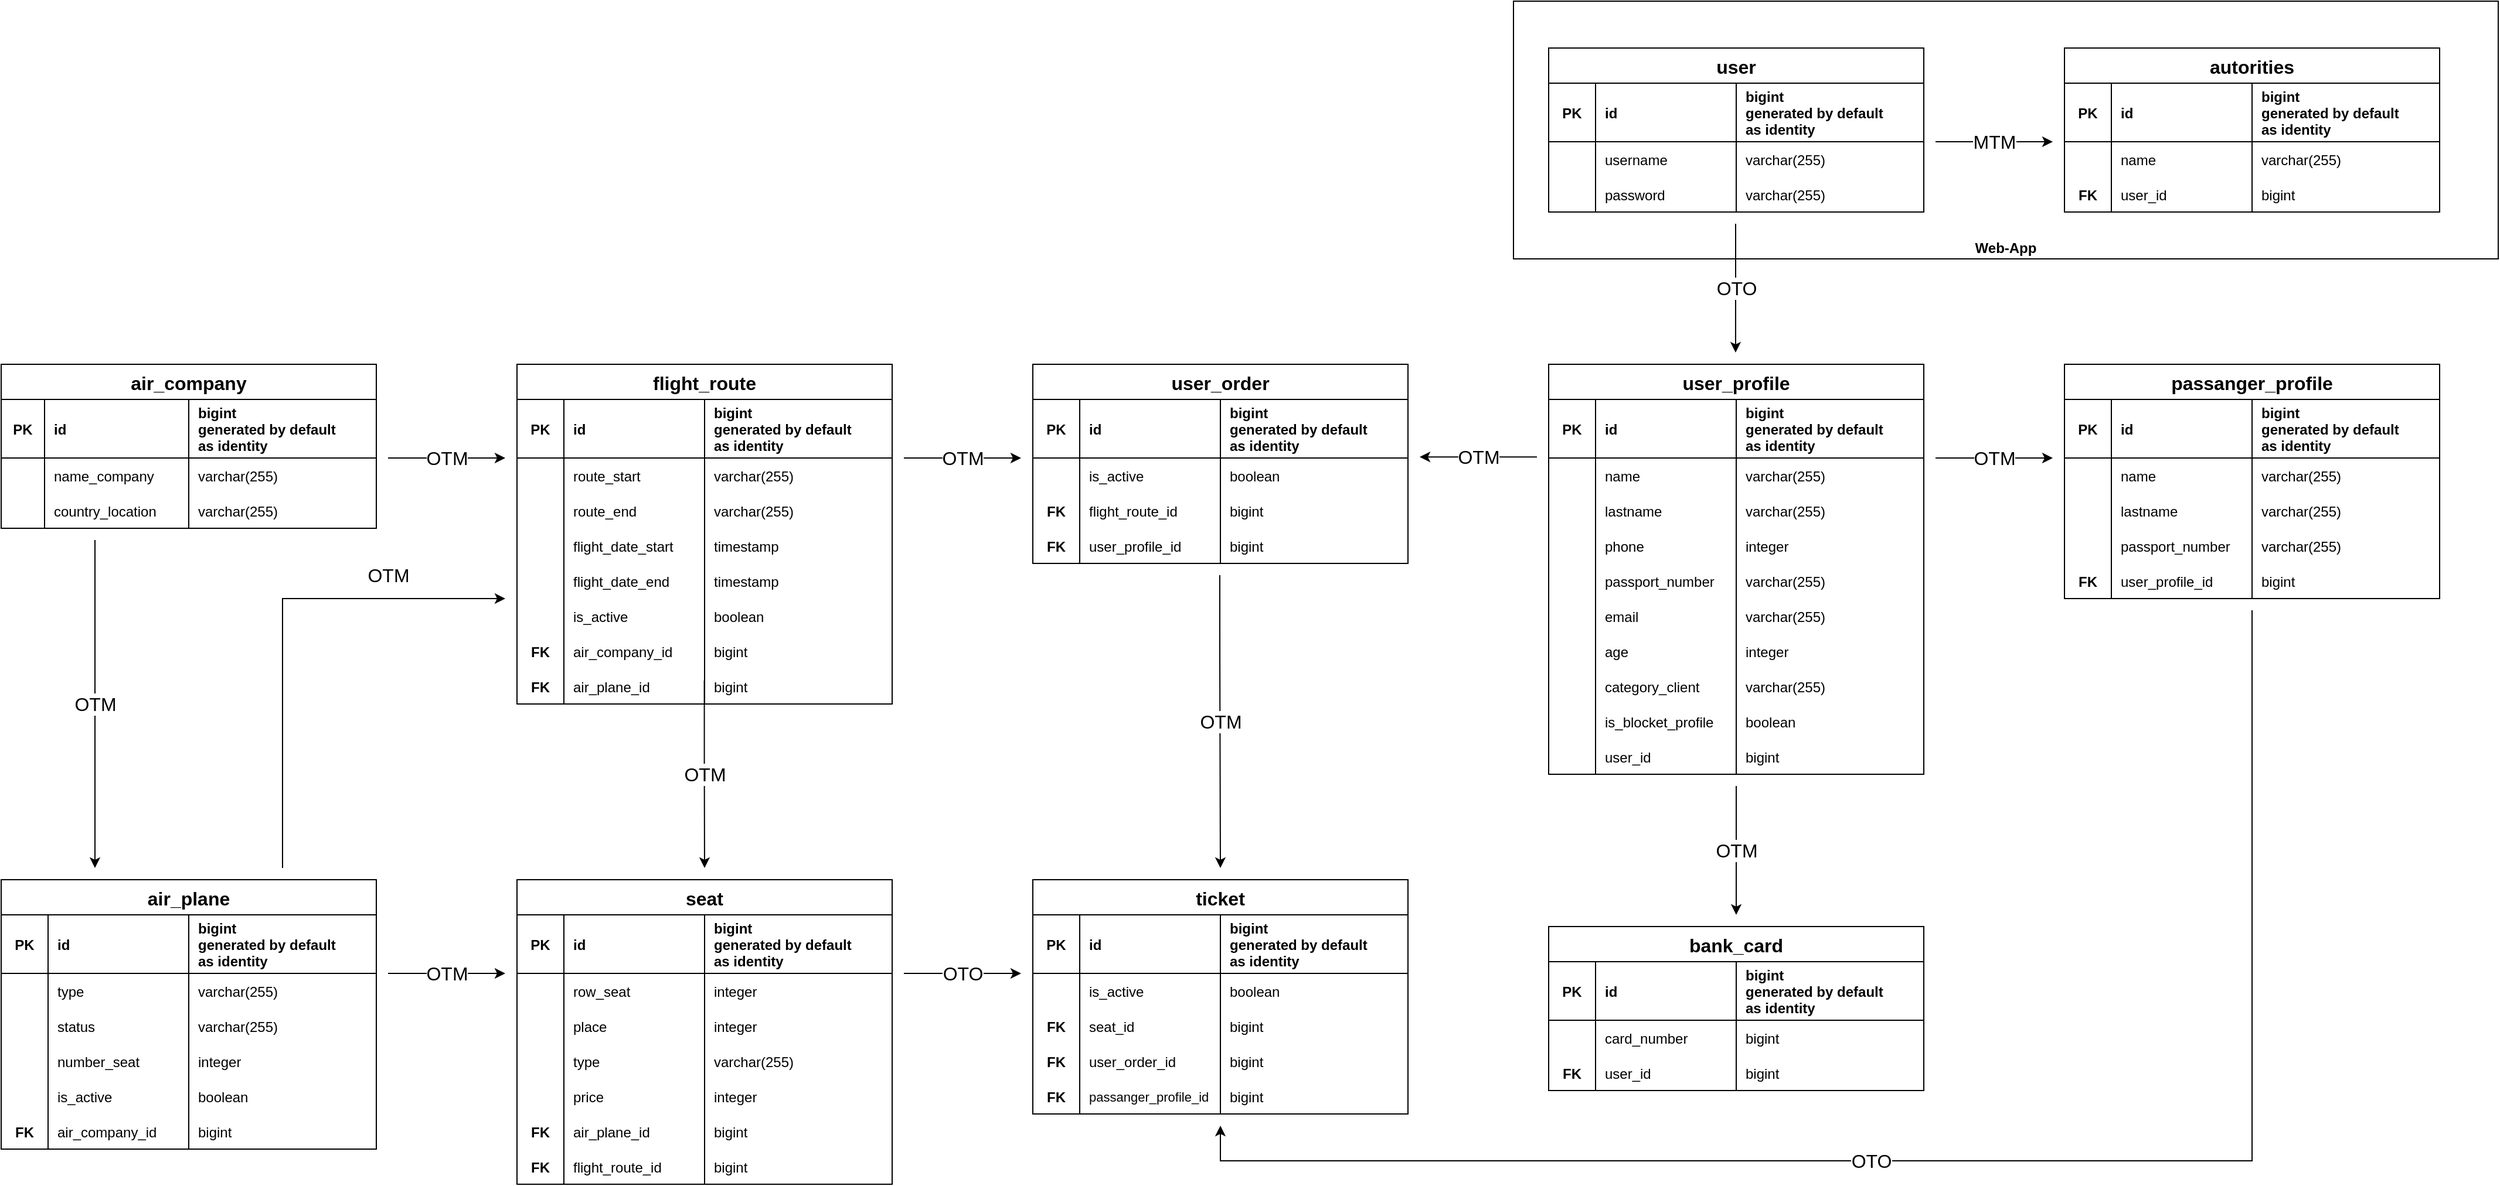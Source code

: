 <mxfile version="20.1.3" type="github">
  <diagram id="R2lEEEUBdFMjLlhIrx00" name="Page-1">
    <mxGraphModel dx="1646" dy="2003" grid="1" gridSize="10" guides="1" tooltips="1" connect="1" arrows="1" fold="1" page="1" pageScale="1" pageWidth="850" pageHeight="1100" math="0" shadow="0" extFonts="Permanent Marker^https://fonts.googleapis.com/css?family=Permanent+Marker">
      <root>
        <mxCell id="0" />
        <mxCell id="1" parent="0" />
        <mxCell id="ByXMqL2nuS13DQ-3L9kz-263" value="&lt;b&gt;Web-App&lt;/b&gt;" style="rounded=0;whiteSpace=wrap;html=1;verticalAlign=bottom;" parent="1" vertex="1">
          <mxGeometry x="1330" y="-1030" width="840" height="220" as="geometry" />
        </mxCell>
        <mxCell id="9RNLhsrsxY3DPn-D8SDI-2" value="user_profile" style="shape=table;startSize=30;container=1;collapsible=1;childLayout=tableLayout;fixedRows=1;rowLines=0;fontStyle=1;align=center;resizeLast=1;fontSize=16;" parent="1" vertex="1">
          <mxGeometry x="1360" y="-720" width="320" height="350" as="geometry">
            <mxRectangle x="45" y="480" width="70" height="30" as="alternateBounds" />
          </mxGeometry>
        </mxCell>
        <mxCell id="9RNLhsrsxY3DPn-D8SDI-3" value="" style="shape=partialRectangle;collapsible=0;dropTarget=0;pointerEvents=0;fillColor=none;points=[[0,0.5],[1,0.5]];portConstraint=eastwest;top=0;left=0;right=0;bottom=1;" parent="9RNLhsrsxY3DPn-D8SDI-2" vertex="1">
          <mxGeometry y="30" width="320" height="50" as="geometry" />
        </mxCell>
        <mxCell id="9RNLhsrsxY3DPn-D8SDI-4" value="PK" style="shape=partialRectangle;overflow=hidden;connectable=0;fillColor=none;top=0;left=0;bottom=0;right=0;fontStyle=1;" parent="9RNLhsrsxY3DPn-D8SDI-3" vertex="1">
          <mxGeometry width="40" height="50" as="geometry">
            <mxRectangle width="40" height="50" as="alternateBounds" />
          </mxGeometry>
        </mxCell>
        <mxCell id="9RNLhsrsxY3DPn-D8SDI-53" value="id" style="shape=partialRectangle;overflow=hidden;connectable=0;fillColor=none;top=0;left=0;bottom=0;right=0;align=left;spacingLeft=6;fontStyle=1;" parent="9RNLhsrsxY3DPn-D8SDI-3" vertex="1">
          <mxGeometry x="40" width="120" height="50" as="geometry">
            <mxRectangle width="120" height="50" as="alternateBounds" />
          </mxGeometry>
        </mxCell>
        <mxCell id="9RNLhsrsxY3DPn-D8SDI-5" value="bigint &#xa;generated by default &#xa;as identity" style="shape=partialRectangle;overflow=hidden;connectable=0;fillColor=none;top=0;left=0;bottom=0;right=0;align=left;spacingLeft=6;fontStyle=1;spacing=2;" parent="9RNLhsrsxY3DPn-D8SDI-3" vertex="1">
          <mxGeometry x="160" width="160" height="50" as="geometry">
            <mxRectangle width="160" height="50" as="alternateBounds" />
          </mxGeometry>
        </mxCell>
        <mxCell id="9RNLhsrsxY3DPn-D8SDI-6" value="" style="shape=partialRectangle;collapsible=0;dropTarget=0;pointerEvents=0;fillColor=none;points=[[0,0.5],[1,0.5]];portConstraint=eastwest;top=0;left=0;right=0;bottom=0;" parent="9RNLhsrsxY3DPn-D8SDI-2" vertex="1">
          <mxGeometry y="80" width="320" height="30" as="geometry" />
        </mxCell>
        <mxCell id="9RNLhsrsxY3DPn-D8SDI-7" value="" style="shape=partialRectangle;overflow=hidden;connectable=0;fillColor=none;top=0;left=0;bottom=0;right=0;" parent="9RNLhsrsxY3DPn-D8SDI-6" vertex="1">
          <mxGeometry width="40" height="30" as="geometry">
            <mxRectangle width="40" height="30" as="alternateBounds" />
          </mxGeometry>
        </mxCell>
        <mxCell id="9RNLhsrsxY3DPn-D8SDI-54" value="name" style="shape=partialRectangle;overflow=hidden;connectable=0;fillColor=none;top=0;left=0;bottom=0;right=0;align=left;spacingLeft=6;fontStyle=0" parent="9RNLhsrsxY3DPn-D8SDI-6" vertex="1">
          <mxGeometry x="40" width="120" height="30" as="geometry">
            <mxRectangle width="120" height="30" as="alternateBounds" />
          </mxGeometry>
        </mxCell>
        <mxCell id="9RNLhsrsxY3DPn-D8SDI-8" value="varchar(255)" style="shape=partialRectangle;overflow=hidden;connectable=0;fillColor=none;top=0;left=0;bottom=0;right=0;align=left;spacingLeft=6;fontStyle=0" parent="9RNLhsrsxY3DPn-D8SDI-6" vertex="1">
          <mxGeometry x="160" width="160" height="30" as="geometry">
            <mxRectangle width="160" height="30" as="alternateBounds" />
          </mxGeometry>
        </mxCell>
        <mxCell id="9RNLhsrsxY3DPn-D8SDI-29" style="shape=partialRectangle;collapsible=0;dropTarget=0;pointerEvents=0;fillColor=none;points=[[0,0.5],[1,0.5]];portConstraint=eastwest;top=0;left=0;right=0;bottom=0;" parent="9RNLhsrsxY3DPn-D8SDI-2" vertex="1">
          <mxGeometry y="110" width="320" height="30" as="geometry" />
        </mxCell>
        <mxCell id="9RNLhsrsxY3DPn-D8SDI-30" style="shape=partialRectangle;overflow=hidden;connectable=0;fillColor=none;top=0;left=0;bottom=0;right=0;" parent="9RNLhsrsxY3DPn-D8SDI-29" vertex="1">
          <mxGeometry width="40" height="30" as="geometry">
            <mxRectangle width="40" height="30" as="alternateBounds" />
          </mxGeometry>
        </mxCell>
        <mxCell id="9RNLhsrsxY3DPn-D8SDI-55" value="lastname " style="shape=partialRectangle;overflow=hidden;connectable=0;fillColor=none;top=0;left=0;bottom=0;right=0;align=left;spacingLeft=6;" parent="9RNLhsrsxY3DPn-D8SDI-29" vertex="1">
          <mxGeometry x="40" width="120" height="30" as="geometry">
            <mxRectangle width="120" height="30" as="alternateBounds" />
          </mxGeometry>
        </mxCell>
        <mxCell id="9RNLhsrsxY3DPn-D8SDI-31" value="varchar(255)" style="shape=partialRectangle;overflow=hidden;connectable=0;fillColor=none;top=0;left=0;bottom=0;right=0;align=left;spacingLeft=6;" parent="9RNLhsrsxY3DPn-D8SDI-29" vertex="1">
          <mxGeometry x="160" width="160" height="30" as="geometry">
            <mxRectangle width="160" height="30" as="alternateBounds" />
          </mxGeometry>
        </mxCell>
        <mxCell id="9RNLhsrsxY3DPn-D8SDI-35" style="shape=partialRectangle;collapsible=0;dropTarget=0;pointerEvents=0;fillColor=none;points=[[0,0.5],[1,0.5]];portConstraint=eastwest;top=0;left=0;right=0;bottom=0;" parent="9RNLhsrsxY3DPn-D8SDI-2" vertex="1">
          <mxGeometry y="140" width="320" height="30" as="geometry" />
        </mxCell>
        <mxCell id="9RNLhsrsxY3DPn-D8SDI-36" style="shape=partialRectangle;overflow=hidden;connectable=0;fillColor=none;top=0;left=0;bottom=0;right=0;" parent="9RNLhsrsxY3DPn-D8SDI-35" vertex="1">
          <mxGeometry width="40" height="30" as="geometry">
            <mxRectangle width="40" height="30" as="alternateBounds" />
          </mxGeometry>
        </mxCell>
        <mxCell id="9RNLhsrsxY3DPn-D8SDI-57" value="phone " style="shape=partialRectangle;overflow=hidden;connectable=0;fillColor=none;top=0;left=0;bottom=0;right=0;align=left;spacingLeft=6;" parent="9RNLhsrsxY3DPn-D8SDI-35" vertex="1">
          <mxGeometry x="40" width="120" height="30" as="geometry">
            <mxRectangle width="120" height="30" as="alternateBounds" />
          </mxGeometry>
        </mxCell>
        <mxCell id="9RNLhsrsxY3DPn-D8SDI-37" value="integer" style="shape=partialRectangle;overflow=hidden;connectable=0;fillColor=none;top=0;left=0;bottom=0;right=0;align=left;spacingLeft=6;" parent="9RNLhsrsxY3DPn-D8SDI-35" vertex="1">
          <mxGeometry x="160" width="160" height="30" as="geometry">
            <mxRectangle width="160" height="30" as="alternateBounds" />
          </mxGeometry>
        </mxCell>
        <mxCell id="9RNLhsrsxY3DPn-D8SDI-38" style="shape=partialRectangle;collapsible=0;dropTarget=0;pointerEvents=0;fillColor=none;points=[[0,0.5],[1,0.5]];portConstraint=eastwest;top=0;left=0;right=0;bottom=0;" parent="9RNLhsrsxY3DPn-D8SDI-2" vertex="1">
          <mxGeometry y="170" width="320" height="30" as="geometry" />
        </mxCell>
        <mxCell id="9RNLhsrsxY3DPn-D8SDI-39" style="shape=partialRectangle;overflow=hidden;connectable=0;fillColor=none;top=0;left=0;bottom=0;right=0;" parent="9RNLhsrsxY3DPn-D8SDI-38" vertex="1">
          <mxGeometry width="40" height="30" as="geometry">
            <mxRectangle width="40" height="30" as="alternateBounds" />
          </mxGeometry>
        </mxCell>
        <mxCell id="9RNLhsrsxY3DPn-D8SDI-58" value="passport_number" style="shape=partialRectangle;overflow=hidden;connectable=0;fillColor=none;top=0;left=0;bottom=0;right=0;align=left;spacingLeft=6;" parent="9RNLhsrsxY3DPn-D8SDI-38" vertex="1">
          <mxGeometry x="40" width="120" height="30" as="geometry">
            <mxRectangle width="120" height="30" as="alternateBounds" />
          </mxGeometry>
        </mxCell>
        <mxCell id="9RNLhsrsxY3DPn-D8SDI-40" value="varchar(255)" style="shape=partialRectangle;overflow=hidden;connectable=0;fillColor=none;top=0;left=0;bottom=0;right=0;align=left;spacingLeft=6;" parent="9RNLhsrsxY3DPn-D8SDI-38" vertex="1">
          <mxGeometry x="160" width="160" height="30" as="geometry">
            <mxRectangle width="160" height="30" as="alternateBounds" />
          </mxGeometry>
        </mxCell>
        <mxCell id="9RNLhsrsxY3DPn-D8SDI-44" style="shape=partialRectangle;collapsible=0;dropTarget=0;pointerEvents=0;fillColor=none;points=[[0,0.5],[1,0.5]];portConstraint=eastwest;top=0;left=0;right=0;bottom=0;" parent="9RNLhsrsxY3DPn-D8SDI-2" vertex="1">
          <mxGeometry y="200" width="320" height="30" as="geometry" />
        </mxCell>
        <mxCell id="9RNLhsrsxY3DPn-D8SDI-45" style="shape=partialRectangle;overflow=hidden;connectable=0;fillColor=none;top=0;left=0;bottom=0;right=0;" parent="9RNLhsrsxY3DPn-D8SDI-44" vertex="1">
          <mxGeometry width="40" height="30" as="geometry">
            <mxRectangle width="40" height="30" as="alternateBounds" />
          </mxGeometry>
        </mxCell>
        <mxCell id="9RNLhsrsxY3DPn-D8SDI-59" value="email " style="shape=partialRectangle;overflow=hidden;connectable=0;fillColor=none;top=0;left=0;bottom=0;right=0;align=left;spacingLeft=6;" parent="9RNLhsrsxY3DPn-D8SDI-44" vertex="1">
          <mxGeometry x="40" width="120" height="30" as="geometry">
            <mxRectangle width="120" height="30" as="alternateBounds" />
          </mxGeometry>
        </mxCell>
        <mxCell id="9RNLhsrsxY3DPn-D8SDI-46" value="varchar(255)" style="shape=partialRectangle;overflow=hidden;connectable=0;fillColor=none;top=0;left=0;bottom=0;right=0;align=left;spacingLeft=6;" parent="9RNLhsrsxY3DPn-D8SDI-44" vertex="1">
          <mxGeometry x="160" width="160" height="30" as="geometry">
            <mxRectangle width="160" height="30" as="alternateBounds" />
          </mxGeometry>
        </mxCell>
        <mxCell id="9RNLhsrsxY3DPn-D8SDI-41" style="shape=partialRectangle;collapsible=0;dropTarget=0;pointerEvents=0;fillColor=none;points=[[0,0.5],[1,0.5]];portConstraint=eastwest;top=0;left=0;right=0;bottom=0;" parent="9RNLhsrsxY3DPn-D8SDI-2" vertex="1">
          <mxGeometry y="230" width="320" height="30" as="geometry" />
        </mxCell>
        <mxCell id="9RNLhsrsxY3DPn-D8SDI-42" style="shape=partialRectangle;overflow=hidden;connectable=0;fillColor=none;top=0;left=0;bottom=0;right=0;" parent="9RNLhsrsxY3DPn-D8SDI-41" vertex="1">
          <mxGeometry width="40" height="30" as="geometry">
            <mxRectangle width="40" height="30" as="alternateBounds" />
          </mxGeometry>
        </mxCell>
        <mxCell id="9RNLhsrsxY3DPn-D8SDI-60" value="age " style="shape=partialRectangle;overflow=hidden;connectable=0;fillColor=none;top=0;left=0;bottom=0;right=0;align=left;spacingLeft=6;" parent="9RNLhsrsxY3DPn-D8SDI-41" vertex="1">
          <mxGeometry x="40" width="120" height="30" as="geometry">
            <mxRectangle width="120" height="30" as="alternateBounds" />
          </mxGeometry>
        </mxCell>
        <mxCell id="9RNLhsrsxY3DPn-D8SDI-43" value="integer" style="shape=partialRectangle;overflow=hidden;connectable=0;fillColor=none;top=0;left=0;bottom=0;right=0;align=left;spacingLeft=6;" parent="9RNLhsrsxY3DPn-D8SDI-41" vertex="1">
          <mxGeometry x="160" width="160" height="30" as="geometry">
            <mxRectangle width="160" height="30" as="alternateBounds" />
          </mxGeometry>
        </mxCell>
        <mxCell id="9RNLhsrsxY3DPn-D8SDI-47" style="shape=partialRectangle;collapsible=0;dropTarget=0;pointerEvents=0;fillColor=none;points=[[0,0.5],[1,0.5]];portConstraint=eastwest;top=0;left=0;right=0;bottom=0;" parent="9RNLhsrsxY3DPn-D8SDI-2" vertex="1">
          <mxGeometry y="260" width="320" height="30" as="geometry" />
        </mxCell>
        <mxCell id="9RNLhsrsxY3DPn-D8SDI-48" style="shape=partialRectangle;overflow=hidden;connectable=0;fillColor=none;top=0;left=0;bottom=0;right=0;" parent="9RNLhsrsxY3DPn-D8SDI-47" vertex="1">
          <mxGeometry width="40" height="30" as="geometry">
            <mxRectangle width="40" height="30" as="alternateBounds" />
          </mxGeometry>
        </mxCell>
        <mxCell id="9RNLhsrsxY3DPn-D8SDI-61" value="category_client " style="shape=partialRectangle;overflow=hidden;connectable=0;fillColor=none;top=0;left=0;bottom=0;right=0;align=left;spacingLeft=6;" parent="9RNLhsrsxY3DPn-D8SDI-47" vertex="1">
          <mxGeometry x="40" width="120" height="30" as="geometry">
            <mxRectangle width="120" height="30" as="alternateBounds" />
          </mxGeometry>
        </mxCell>
        <mxCell id="9RNLhsrsxY3DPn-D8SDI-49" value="varchar(255)" style="shape=partialRectangle;overflow=hidden;connectable=0;fillColor=none;top=0;left=0;bottom=0;right=0;align=left;spacingLeft=6;" parent="9RNLhsrsxY3DPn-D8SDI-47" vertex="1">
          <mxGeometry x="160" width="160" height="30" as="geometry">
            <mxRectangle width="160" height="30" as="alternateBounds" />
          </mxGeometry>
        </mxCell>
        <mxCell id="9RNLhsrsxY3DPn-D8SDI-50" style="shape=partialRectangle;collapsible=0;dropTarget=0;pointerEvents=0;fillColor=none;points=[[0,0.5],[1,0.5]];portConstraint=eastwest;top=0;left=0;right=0;bottom=0;" parent="9RNLhsrsxY3DPn-D8SDI-2" vertex="1">
          <mxGeometry y="290" width="320" height="30" as="geometry" />
        </mxCell>
        <mxCell id="9RNLhsrsxY3DPn-D8SDI-51" style="shape=partialRectangle;overflow=hidden;connectable=0;fillColor=none;top=0;left=0;bottom=0;right=0;" parent="9RNLhsrsxY3DPn-D8SDI-50" vertex="1">
          <mxGeometry width="40" height="30" as="geometry">
            <mxRectangle width="40" height="30" as="alternateBounds" />
          </mxGeometry>
        </mxCell>
        <mxCell id="9RNLhsrsxY3DPn-D8SDI-62" value="is_blocket_profile " style="shape=partialRectangle;overflow=hidden;connectable=0;fillColor=none;top=0;left=0;bottom=0;right=0;align=left;spacingLeft=6;" parent="9RNLhsrsxY3DPn-D8SDI-50" vertex="1">
          <mxGeometry x="40" width="120" height="30" as="geometry">
            <mxRectangle width="120" height="30" as="alternateBounds" />
          </mxGeometry>
        </mxCell>
        <mxCell id="9RNLhsrsxY3DPn-D8SDI-52" value="boolean" style="shape=partialRectangle;overflow=hidden;connectable=0;fillColor=none;top=0;left=0;bottom=0;right=0;align=left;spacingLeft=6;" parent="9RNLhsrsxY3DPn-D8SDI-50" vertex="1">
          <mxGeometry x="160" width="160" height="30" as="geometry">
            <mxRectangle width="160" height="30" as="alternateBounds" />
          </mxGeometry>
        </mxCell>
        <mxCell id="ByXMqL2nuS13DQ-3L9kz-276" style="shape=partialRectangle;collapsible=0;dropTarget=0;pointerEvents=0;fillColor=none;points=[[0,0.5],[1,0.5]];portConstraint=eastwest;top=0;left=0;right=0;bottom=0;" parent="9RNLhsrsxY3DPn-D8SDI-2" vertex="1">
          <mxGeometry y="320" width="320" height="30" as="geometry" />
        </mxCell>
        <mxCell id="ByXMqL2nuS13DQ-3L9kz-277" style="shape=partialRectangle;overflow=hidden;connectable=0;fillColor=none;top=0;left=0;bottom=0;right=0;" parent="ByXMqL2nuS13DQ-3L9kz-276" vertex="1">
          <mxGeometry width="40" height="30" as="geometry">
            <mxRectangle width="40" height="30" as="alternateBounds" />
          </mxGeometry>
        </mxCell>
        <mxCell id="ByXMqL2nuS13DQ-3L9kz-278" value="user_id" style="shape=partialRectangle;overflow=hidden;connectable=0;fillColor=none;top=0;left=0;bottom=0;right=0;align=left;spacingLeft=6;" parent="ByXMqL2nuS13DQ-3L9kz-276" vertex="1">
          <mxGeometry x="40" width="120" height="30" as="geometry">
            <mxRectangle width="120" height="30" as="alternateBounds" />
          </mxGeometry>
        </mxCell>
        <mxCell id="ByXMqL2nuS13DQ-3L9kz-279" value="bigint" style="shape=partialRectangle;overflow=hidden;connectable=0;fillColor=none;top=0;left=0;bottom=0;right=0;align=left;spacingLeft=6;" parent="ByXMqL2nuS13DQ-3L9kz-276" vertex="1">
          <mxGeometry x="160" width="160" height="30" as="geometry">
            <mxRectangle width="160" height="30" as="alternateBounds" />
          </mxGeometry>
        </mxCell>
        <mxCell id="9RNLhsrsxY3DPn-D8SDI-63" value="ticket" style="shape=table;startSize=30;container=1;collapsible=1;childLayout=tableLayout;fixedRows=1;rowLines=0;fontStyle=1;align=center;resizeLast=1;fontSize=16;spacing=2;" parent="1" vertex="1">
          <mxGeometry x="920" y="-280" width="320" height="200" as="geometry">
            <mxRectangle x="45" y="480" width="70" height="30" as="alternateBounds" />
          </mxGeometry>
        </mxCell>
        <mxCell id="ByXMqL2nuS13DQ-3L9kz-194" value="" style="shape=partialRectangle;collapsible=0;dropTarget=0;pointerEvents=0;fillColor=none;points=[[0,0.5],[1,0.5]];portConstraint=eastwest;top=0;left=0;right=0;bottom=1;" parent="9RNLhsrsxY3DPn-D8SDI-63" vertex="1">
          <mxGeometry y="30" width="320" height="50" as="geometry" />
        </mxCell>
        <mxCell id="ByXMqL2nuS13DQ-3L9kz-195" value="PK" style="shape=partialRectangle;overflow=hidden;connectable=0;fillColor=none;top=0;left=0;bottom=0;right=0;fontStyle=1;" parent="ByXMqL2nuS13DQ-3L9kz-194" vertex="1">
          <mxGeometry width="40.0" height="50" as="geometry">
            <mxRectangle width="40.0" height="50" as="alternateBounds" />
          </mxGeometry>
        </mxCell>
        <mxCell id="ByXMqL2nuS13DQ-3L9kz-196" value="id" style="shape=partialRectangle;overflow=hidden;connectable=0;fillColor=none;top=0;left=0;bottom=0;right=0;align=left;spacingLeft=6;fontStyle=1;" parent="ByXMqL2nuS13DQ-3L9kz-194" vertex="1">
          <mxGeometry x="40.0" width="120" height="50" as="geometry">
            <mxRectangle width="120" height="50" as="alternateBounds" />
          </mxGeometry>
        </mxCell>
        <mxCell id="ByXMqL2nuS13DQ-3L9kz-197" value="bigint &#xa;generated by default &#xa;as identity" style="shape=partialRectangle;overflow=hidden;connectable=0;fillColor=none;top=0;left=0;bottom=0;right=0;align=left;spacingLeft=6;fontStyle=1;spacing=2;" parent="ByXMqL2nuS13DQ-3L9kz-194" vertex="1">
          <mxGeometry x="160.0" width="160.0" height="50" as="geometry">
            <mxRectangle width="160.0" height="50" as="alternateBounds" />
          </mxGeometry>
        </mxCell>
        <mxCell id="ByXMqL2nuS13DQ-3L9kz-264" style="shape=partialRectangle;collapsible=0;dropTarget=0;pointerEvents=0;fillColor=none;points=[[0,0.5],[1,0.5]];portConstraint=eastwest;top=0;left=0;right=0;bottom=0;" parent="9RNLhsrsxY3DPn-D8SDI-63" vertex="1">
          <mxGeometry y="80" width="320" height="30" as="geometry" />
        </mxCell>
        <mxCell id="ByXMqL2nuS13DQ-3L9kz-265" style="shape=partialRectangle;overflow=hidden;connectable=0;fillColor=none;top=0;left=0;bottom=0;right=0;fontStyle=1" parent="ByXMqL2nuS13DQ-3L9kz-264" vertex="1">
          <mxGeometry width="40.0" height="30" as="geometry">
            <mxRectangle width="40.0" height="30" as="alternateBounds" />
          </mxGeometry>
        </mxCell>
        <mxCell id="ByXMqL2nuS13DQ-3L9kz-266" value="is_active" style="shape=partialRectangle;overflow=hidden;connectable=0;fillColor=none;top=0;left=0;bottom=0;right=0;align=left;spacingLeft=6;" parent="ByXMqL2nuS13DQ-3L9kz-264" vertex="1">
          <mxGeometry x="40.0" width="120" height="30" as="geometry">
            <mxRectangle width="120" height="30" as="alternateBounds" />
          </mxGeometry>
        </mxCell>
        <mxCell id="ByXMqL2nuS13DQ-3L9kz-267" value="boolean" style="shape=partialRectangle;overflow=hidden;connectable=0;fillColor=none;top=0;left=0;bottom=0;right=0;align=left;spacingLeft=6;" parent="ByXMqL2nuS13DQ-3L9kz-264" vertex="1">
          <mxGeometry x="160.0" width="160.0" height="30" as="geometry">
            <mxRectangle width="160.0" height="30" as="alternateBounds" />
          </mxGeometry>
        </mxCell>
        <mxCell id="9RNLhsrsxY3DPn-D8SDI-88" style="shape=partialRectangle;collapsible=0;dropTarget=0;pointerEvents=0;fillColor=none;points=[[0,0.5],[1,0.5]];portConstraint=eastwest;top=0;left=0;right=0;bottom=0;" parent="9RNLhsrsxY3DPn-D8SDI-63" vertex="1">
          <mxGeometry y="110" width="320" height="30" as="geometry" />
        </mxCell>
        <mxCell id="9RNLhsrsxY3DPn-D8SDI-89" value="FK" style="shape=partialRectangle;overflow=hidden;connectable=0;fillColor=none;top=0;left=0;bottom=0;right=0;fontStyle=1" parent="9RNLhsrsxY3DPn-D8SDI-88" vertex="1">
          <mxGeometry width="40.0" height="30" as="geometry">
            <mxRectangle width="40.0" height="30" as="alternateBounds" />
          </mxGeometry>
        </mxCell>
        <mxCell id="9RNLhsrsxY3DPn-D8SDI-90" value="seat_id" style="shape=partialRectangle;overflow=hidden;connectable=0;fillColor=none;top=0;left=0;bottom=0;right=0;align=left;spacingLeft=6;" parent="9RNLhsrsxY3DPn-D8SDI-88" vertex="1">
          <mxGeometry x="40.0" width="120" height="30" as="geometry">
            <mxRectangle width="120" height="30" as="alternateBounds" />
          </mxGeometry>
        </mxCell>
        <mxCell id="9RNLhsrsxY3DPn-D8SDI-91" value="bigint" style="shape=partialRectangle;overflow=hidden;connectable=0;fillColor=none;top=0;left=0;bottom=0;right=0;align=left;spacingLeft=6;" parent="9RNLhsrsxY3DPn-D8SDI-88" vertex="1">
          <mxGeometry x="160.0" width="160.0" height="30" as="geometry">
            <mxRectangle width="160.0" height="30" as="alternateBounds" />
          </mxGeometry>
        </mxCell>
        <mxCell id="ByXMqL2nuS13DQ-3L9kz-221" style="shape=partialRectangle;collapsible=0;dropTarget=0;pointerEvents=0;fillColor=none;points=[[0,0.5],[1,0.5]];portConstraint=eastwest;top=0;left=0;right=0;bottom=0;" parent="9RNLhsrsxY3DPn-D8SDI-63" vertex="1">
          <mxGeometry y="140" width="320" height="30" as="geometry" />
        </mxCell>
        <mxCell id="ByXMqL2nuS13DQ-3L9kz-222" value="FK" style="shape=partialRectangle;overflow=hidden;connectable=0;fillColor=none;top=0;left=0;bottom=0;right=0;fontStyle=1" parent="ByXMqL2nuS13DQ-3L9kz-221" vertex="1">
          <mxGeometry width="40.0" height="30" as="geometry">
            <mxRectangle width="40.0" height="30" as="alternateBounds" />
          </mxGeometry>
        </mxCell>
        <mxCell id="ByXMqL2nuS13DQ-3L9kz-223" value="user_order_id" style="shape=partialRectangle;overflow=hidden;connectable=0;fillColor=none;top=0;left=0;bottom=0;right=0;align=left;spacingLeft=6;" parent="ByXMqL2nuS13DQ-3L9kz-221" vertex="1">
          <mxGeometry x="40.0" width="120" height="30" as="geometry">
            <mxRectangle width="120" height="30" as="alternateBounds" />
          </mxGeometry>
        </mxCell>
        <mxCell id="ByXMqL2nuS13DQ-3L9kz-224" value="bigint" style="shape=partialRectangle;overflow=hidden;connectable=0;fillColor=none;top=0;left=0;bottom=0;right=0;align=left;spacingLeft=6;" parent="ByXMqL2nuS13DQ-3L9kz-221" vertex="1">
          <mxGeometry x="160.0" width="160.0" height="30" as="geometry">
            <mxRectangle width="160.0" height="30" as="alternateBounds" />
          </mxGeometry>
        </mxCell>
        <mxCell id="ByXMqL2nuS13DQ-3L9kz-311" style="shape=partialRectangle;collapsible=0;dropTarget=0;pointerEvents=0;fillColor=none;points=[[0,0.5],[1,0.5]];portConstraint=eastwest;top=0;left=0;right=0;bottom=0;" parent="9RNLhsrsxY3DPn-D8SDI-63" vertex="1">
          <mxGeometry y="170" width="320" height="30" as="geometry" />
        </mxCell>
        <mxCell id="ByXMqL2nuS13DQ-3L9kz-312" value="FK" style="shape=partialRectangle;overflow=hidden;connectable=0;fillColor=none;top=0;left=0;bottom=0;right=0;fontStyle=1" parent="ByXMqL2nuS13DQ-3L9kz-311" vertex="1">
          <mxGeometry width="40.0" height="30" as="geometry">
            <mxRectangle width="40.0" height="30" as="alternateBounds" />
          </mxGeometry>
        </mxCell>
        <mxCell id="ByXMqL2nuS13DQ-3L9kz-313" value="passanger_profile_id" style="shape=partialRectangle;overflow=hidden;connectable=0;fillColor=none;top=0;left=0;bottom=0;right=0;align=left;spacingLeft=6;fontSize=11;" parent="ByXMqL2nuS13DQ-3L9kz-311" vertex="1">
          <mxGeometry x="40.0" width="120" height="30" as="geometry">
            <mxRectangle width="120" height="30" as="alternateBounds" />
          </mxGeometry>
        </mxCell>
        <mxCell id="ByXMqL2nuS13DQ-3L9kz-314" value="bigint" style="shape=partialRectangle;overflow=hidden;connectable=0;fillColor=none;top=0;left=0;bottom=0;right=0;align=left;spacingLeft=6;" parent="ByXMqL2nuS13DQ-3L9kz-311" vertex="1">
          <mxGeometry x="160.0" width="160.0" height="30" as="geometry">
            <mxRectangle width="160.0" height="30" as="alternateBounds" />
          </mxGeometry>
        </mxCell>
        <mxCell id="9RNLhsrsxY3DPn-D8SDI-104" value="bank_card" style="shape=table;startSize=30;container=1;collapsible=1;childLayout=tableLayout;fixedRows=1;rowLines=0;fontStyle=1;align=center;resizeLast=1;fontSize=16;spacing=2;" parent="1" vertex="1">
          <mxGeometry x="1360" y="-240" width="320" height="140" as="geometry">
            <mxRectangle x="45" y="480" width="70" height="30" as="alternateBounds" />
          </mxGeometry>
        </mxCell>
        <mxCell id="9RNLhsrsxY3DPn-D8SDI-105" value="" style="shape=partialRectangle;collapsible=0;dropTarget=0;pointerEvents=0;fillColor=none;points=[[0,0.5],[1,0.5]];portConstraint=eastwest;top=0;left=0;right=0;bottom=1;" parent="9RNLhsrsxY3DPn-D8SDI-104" vertex="1">
          <mxGeometry y="30" width="320" height="50" as="geometry" />
        </mxCell>
        <mxCell id="9RNLhsrsxY3DPn-D8SDI-106" value="PK" style="shape=partialRectangle;overflow=hidden;connectable=0;fillColor=none;top=0;left=0;bottom=0;right=0;fontStyle=1;" parent="9RNLhsrsxY3DPn-D8SDI-105" vertex="1">
          <mxGeometry width="40" height="50" as="geometry">
            <mxRectangle width="40" height="50" as="alternateBounds" />
          </mxGeometry>
        </mxCell>
        <mxCell id="9RNLhsrsxY3DPn-D8SDI-107" value="id" style="shape=partialRectangle;overflow=hidden;connectable=0;fillColor=none;top=0;left=0;bottom=0;right=0;align=left;spacingLeft=6;fontStyle=1;" parent="9RNLhsrsxY3DPn-D8SDI-105" vertex="1">
          <mxGeometry x="40" width="120" height="50" as="geometry">
            <mxRectangle width="120" height="50" as="alternateBounds" />
          </mxGeometry>
        </mxCell>
        <mxCell id="9RNLhsrsxY3DPn-D8SDI-108" value="bigint &#xa;generated by default &#xa;as identity" style="shape=partialRectangle;overflow=hidden;connectable=0;fillColor=none;top=0;left=0;bottom=0;right=0;align=left;spacingLeft=6;fontStyle=1;spacing=2;" parent="9RNLhsrsxY3DPn-D8SDI-105" vertex="1">
          <mxGeometry x="160" width="160" height="50" as="geometry">
            <mxRectangle width="160" height="50" as="alternateBounds" />
          </mxGeometry>
        </mxCell>
        <mxCell id="EVNkzCKJaaHdPf2Ga0g3-1" style="shape=partialRectangle;collapsible=0;dropTarget=0;pointerEvents=0;fillColor=none;points=[[0,0.5],[1,0.5]];portConstraint=eastwest;top=0;left=0;right=0;bottom=0;" parent="9RNLhsrsxY3DPn-D8SDI-104" vertex="1">
          <mxGeometry y="80" width="320" height="30" as="geometry" />
        </mxCell>
        <mxCell id="EVNkzCKJaaHdPf2Ga0g3-2" style="shape=partialRectangle;overflow=hidden;connectable=0;fillColor=none;top=0;left=0;bottom=0;right=0;" parent="EVNkzCKJaaHdPf2Ga0g3-1" vertex="1">
          <mxGeometry width="40" height="30" as="geometry">
            <mxRectangle width="40" height="30" as="alternateBounds" />
          </mxGeometry>
        </mxCell>
        <mxCell id="EVNkzCKJaaHdPf2Ga0g3-3" value="card_number" style="shape=partialRectangle;overflow=hidden;connectable=0;fillColor=none;top=0;left=0;bottom=0;right=0;align=left;spacingLeft=6;" parent="EVNkzCKJaaHdPf2Ga0g3-1" vertex="1">
          <mxGeometry x="40" width="120" height="30" as="geometry">
            <mxRectangle width="120" height="30" as="alternateBounds" />
          </mxGeometry>
        </mxCell>
        <mxCell id="EVNkzCKJaaHdPf2Ga0g3-4" value="bigint" style="shape=partialRectangle;overflow=hidden;connectable=0;fillColor=none;top=0;left=0;bottom=0;right=0;align=left;spacingLeft=6;" parent="EVNkzCKJaaHdPf2Ga0g3-1" vertex="1">
          <mxGeometry x="160" width="160" height="30" as="geometry">
            <mxRectangle width="160" height="30" as="alternateBounds" />
          </mxGeometry>
        </mxCell>
        <mxCell id="9RNLhsrsxY3DPn-D8SDI-129" style="shape=partialRectangle;collapsible=0;dropTarget=0;pointerEvents=0;fillColor=none;points=[[0,0.5],[1,0.5]];portConstraint=eastwest;top=0;left=0;right=0;bottom=0;" parent="9RNLhsrsxY3DPn-D8SDI-104" vertex="1">
          <mxGeometry y="110" width="320" height="30" as="geometry" />
        </mxCell>
        <mxCell id="9RNLhsrsxY3DPn-D8SDI-130" value="FK" style="shape=partialRectangle;overflow=hidden;connectable=0;fillColor=none;top=0;left=0;bottom=0;right=0;fontStyle=1" parent="9RNLhsrsxY3DPn-D8SDI-129" vertex="1">
          <mxGeometry width="40" height="30" as="geometry">
            <mxRectangle width="40" height="30" as="alternateBounds" />
          </mxGeometry>
        </mxCell>
        <mxCell id="9RNLhsrsxY3DPn-D8SDI-131" value="user_id" style="shape=partialRectangle;overflow=hidden;connectable=0;fillColor=none;top=0;left=0;bottom=0;right=0;align=left;spacingLeft=6;" parent="9RNLhsrsxY3DPn-D8SDI-129" vertex="1">
          <mxGeometry x="40" width="120" height="30" as="geometry">
            <mxRectangle width="120" height="30" as="alternateBounds" />
          </mxGeometry>
        </mxCell>
        <mxCell id="9RNLhsrsxY3DPn-D8SDI-132" value="bigint" style="shape=partialRectangle;overflow=hidden;connectable=0;fillColor=none;top=0;left=0;bottom=0;right=0;align=left;spacingLeft=6;" parent="9RNLhsrsxY3DPn-D8SDI-129" vertex="1">
          <mxGeometry x="160" width="160" height="30" as="geometry">
            <mxRectangle width="160" height="30" as="alternateBounds" />
          </mxGeometry>
        </mxCell>
        <mxCell id="9RNLhsrsxY3DPn-D8SDI-142" value="air_company" style="shape=table;startSize=30;container=1;collapsible=1;childLayout=tableLayout;fixedRows=1;rowLines=0;fontStyle=1;align=center;resizeLast=1;fontSize=16;spacing=2;" parent="1" vertex="1">
          <mxGeometry x="40" y="-720" width="320" height="140" as="geometry">
            <mxRectangle x="45" y="480" width="70" height="30" as="alternateBounds" />
          </mxGeometry>
        </mxCell>
        <mxCell id="9RNLhsrsxY3DPn-D8SDI-143" value="" style="shape=partialRectangle;collapsible=0;dropTarget=0;pointerEvents=0;fillColor=none;points=[[0,0.5],[1,0.5]];portConstraint=eastwest;top=0;left=0;right=0;bottom=1;" parent="9RNLhsrsxY3DPn-D8SDI-142" vertex="1">
          <mxGeometry y="30" width="320" height="50" as="geometry" />
        </mxCell>
        <mxCell id="9RNLhsrsxY3DPn-D8SDI-144" value="PK" style="shape=partialRectangle;overflow=hidden;connectable=0;fillColor=none;top=0;left=0;bottom=0;right=0;fontStyle=1;" parent="9RNLhsrsxY3DPn-D8SDI-143" vertex="1">
          <mxGeometry width="37" height="50" as="geometry">
            <mxRectangle width="37" height="50" as="alternateBounds" />
          </mxGeometry>
        </mxCell>
        <mxCell id="9RNLhsrsxY3DPn-D8SDI-145" value="id" style="shape=partialRectangle;overflow=hidden;connectable=0;fillColor=none;top=0;left=0;bottom=0;right=0;align=left;spacingLeft=6;fontStyle=1;" parent="9RNLhsrsxY3DPn-D8SDI-143" vertex="1">
          <mxGeometry x="37" width="123" height="50" as="geometry">
            <mxRectangle width="123" height="50" as="alternateBounds" />
          </mxGeometry>
        </mxCell>
        <mxCell id="9RNLhsrsxY3DPn-D8SDI-146" value="bigint &#xa;generated by default &#xa;as identity" style="shape=partialRectangle;overflow=hidden;connectable=0;fillColor=none;top=0;left=0;bottom=0;right=0;align=left;spacingLeft=6;fontStyle=1;spacing=2;" parent="9RNLhsrsxY3DPn-D8SDI-143" vertex="1">
          <mxGeometry x="160" width="160" height="50" as="geometry">
            <mxRectangle width="160" height="50" as="alternateBounds" />
          </mxGeometry>
        </mxCell>
        <mxCell id="9RNLhsrsxY3DPn-D8SDI-147" value="" style="shape=partialRectangle;collapsible=0;dropTarget=0;pointerEvents=0;fillColor=none;points=[[0,0.5],[1,0.5]];portConstraint=eastwest;top=0;left=0;right=0;bottom=0;" parent="9RNLhsrsxY3DPn-D8SDI-142" vertex="1">
          <mxGeometry y="80" width="320" height="30" as="geometry" />
        </mxCell>
        <mxCell id="9RNLhsrsxY3DPn-D8SDI-148" value="" style="shape=partialRectangle;overflow=hidden;connectable=0;fillColor=none;top=0;left=0;bottom=0;right=0;" parent="9RNLhsrsxY3DPn-D8SDI-147" vertex="1">
          <mxGeometry width="37" height="30" as="geometry">
            <mxRectangle width="37" height="30" as="alternateBounds" />
          </mxGeometry>
        </mxCell>
        <mxCell id="9RNLhsrsxY3DPn-D8SDI-149" value="name_company" style="shape=partialRectangle;overflow=hidden;connectable=0;fillColor=none;top=0;left=0;bottom=0;right=0;align=left;spacingLeft=6;fontStyle=0" parent="9RNLhsrsxY3DPn-D8SDI-147" vertex="1">
          <mxGeometry x="37" width="123" height="30" as="geometry">
            <mxRectangle width="123" height="30" as="alternateBounds" />
          </mxGeometry>
        </mxCell>
        <mxCell id="9RNLhsrsxY3DPn-D8SDI-150" value="varchar(255)" style="shape=partialRectangle;overflow=hidden;connectable=0;fillColor=none;top=0;left=0;bottom=0;right=0;align=left;spacingLeft=6;fontStyle=0" parent="9RNLhsrsxY3DPn-D8SDI-147" vertex="1">
          <mxGeometry x="160" width="160" height="30" as="geometry">
            <mxRectangle width="160" height="30" as="alternateBounds" />
          </mxGeometry>
        </mxCell>
        <mxCell id="9RNLhsrsxY3DPn-D8SDI-151" style="shape=partialRectangle;collapsible=0;dropTarget=0;pointerEvents=0;fillColor=none;points=[[0,0.5],[1,0.5]];portConstraint=eastwest;top=0;left=0;right=0;bottom=0;" parent="9RNLhsrsxY3DPn-D8SDI-142" vertex="1">
          <mxGeometry y="110" width="320" height="30" as="geometry" />
        </mxCell>
        <mxCell id="9RNLhsrsxY3DPn-D8SDI-152" style="shape=partialRectangle;overflow=hidden;connectable=0;fillColor=none;top=0;left=0;bottom=0;right=0;" parent="9RNLhsrsxY3DPn-D8SDI-151" vertex="1">
          <mxGeometry width="37" height="30" as="geometry">
            <mxRectangle width="37" height="30" as="alternateBounds" />
          </mxGeometry>
        </mxCell>
        <mxCell id="9RNLhsrsxY3DPn-D8SDI-153" value="country_location" style="shape=partialRectangle;overflow=hidden;connectable=0;fillColor=none;top=0;left=0;bottom=0;right=0;align=left;spacingLeft=6;" parent="9RNLhsrsxY3DPn-D8SDI-151" vertex="1">
          <mxGeometry x="37" width="123" height="30" as="geometry">
            <mxRectangle width="123" height="30" as="alternateBounds" />
          </mxGeometry>
        </mxCell>
        <mxCell id="9RNLhsrsxY3DPn-D8SDI-154" value="varchar(255)" style="shape=partialRectangle;overflow=hidden;connectable=0;fillColor=none;top=0;left=0;bottom=0;right=0;align=left;spacingLeft=6;" parent="9RNLhsrsxY3DPn-D8SDI-151" vertex="1">
          <mxGeometry x="160" width="160" height="30" as="geometry">
            <mxRectangle width="160" height="30" as="alternateBounds" />
          </mxGeometry>
        </mxCell>
        <mxCell id="9RNLhsrsxY3DPn-D8SDI-171" value="" style="endArrow=classic;html=1;rounded=0;fontSize=16;edgeStyle=orthogonalEdgeStyle;" parent="1" edge="1">
          <mxGeometry relative="1" as="geometry">
            <mxPoint x="120" y="-570" as="sourcePoint" />
            <mxPoint x="120" y="-290" as="targetPoint" />
            <Array as="points">
              <mxPoint x="119.69" y="-541" />
              <mxPoint x="119.69" y="-321" />
            </Array>
          </mxGeometry>
        </mxCell>
        <mxCell id="9RNLhsrsxY3DPn-D8SDI-172" value="OTM" style="edgeLabel;resizable=0;html=1;align=center;verticalAlign=middle;fontSize=16;" parent="9RNLhsrsxY3DPn-D8SDI-171" connectable="0" vertex="1">
          <mxGeometry relative="1" as="geometry" />
        </mxCell>
        <mxCell id="9RNLhsrsxY3DPn-D8SDI-174" value="air_plane" style="shape=table;startSize=30;container=1;collapsible=1;childLayout=tableLayout;fixedRows=1;rowLines=0;fontStyle=1;align=center;resizeLast=1;fontSize=16;spacing=2;" parent="1" vertex="1">
          <mxGeometry x="40" y="-280" width="320" height="230" as="geometry">
            <mxRectangle x="45" y="480" width="70" height="30" as="alternateBounds" />
          </mxGeometry>
        </mxCell>
        <mxCell id="9RNLhsrsxY3DPn-D8SDI-175" value="" style="shape=partialRectangle;collapsible=0;dropTarget=0;pointerEvents=0;fillColor=none;points=[[0,0.5],[1,0.5]];portConstraint=eastwest;top=0;left=0;right=0;bottom=1;" parent="9RNLhsrsxY3DPn-D8SDI-174" vertex="1">
          <mxGeometry y="30" width="320" height="50" as="geometry" />
        </mxCell>
        <mxCell id="9RNLhsrsxY3DPn-D8SDI-176" value="PK" style="shape=partialRectangle;overflow=hidden;connectable=0;fillColor=none;top=0;left=0;bottom=0;right=0;fontStyle=1;" parent="9RNLhsrsxY3DPn-D8SDI-175" vertex="1">
          <mxGeometry width="40" height="50" as="geometry">
            <mxRectangle width="40" height="50" as="alternateBounds" />
          </mxGeometry>
        </mxCell>
        <mxCell id="9RNLhsrsxY3DPn-D8SDI-177" value="id" style="shape=partialRectangle;overflow=hidden;connectable=0;fillColor=none;top=0;left=0;bottom=0;right=0;align=left;spacingLeft=6;fontStyle=1;" parent="9RNLhsrsxY3DPn-D8SDI-175" vertex="1">
          <mxGeometry x="40" width="120" height="50" as="geometry">
            <mxRectangle width="120" height="50" as="alternateBounds" />
          </mxGeometry>
        </mxCell>
        <mxCell id="9RNLhsrsxY3DPn-D8SDI-178" value="bigint &#xa;generated by default &#xa;as identity" style="shape=partialRectangle;overflow=hidden;connectable=0;fillColor=none;top=0;left=0;bottom=0;right=0;align=left;spacingLeft=6;fontStyle=1;spacing=2;" parent="9RNLhsrsxY3DPn-D8SDI-175" vertex="1">
          <mxGeometry x="160" width="160" height="50" as="geometry">
            <mxRectangle width="160" height="50" as="alternateBounds" />
          </mxGeometry>
        </mxCell>
        <mxCell id="9RNLhsrsxY3DPn-D8SDI-179" value="" style="shape=partialRectangle;collapsible=0;dropTarget=0;pointerEvents=0;fillColor=none;points=[[0,0.5],[1,0.5]];portConstraint=eastwest;top=0;left=0;right=0;bottom=0;" parent="9RNLhsrsxY3DPn-D8SDI-174" vertex="1">
          <mxGeometry y="80" width="320" height="30" as="geometry" />
        </mxCell>
        <mxCell id="9RNLhsrsxY3DPn-D8SDI-180" value="" style="shape=partialRectangle;overflow=hidden;connectable=0;fillColor=none;top=0;left=0;bottom=0;right=0;" parent="9RNLhsrsxY3DPn-D8SDI-179" vertex="1">
          <mxGeometry width="40" height="30" as="geometry">
            <mxRectangle width="40" height="30" as="alternateBounds" />
          </mxGeometry>
        </mxCell>
        <mxCell id="9RNLhsrsxY3DPn-D8SDI-181" value="type" style="shape=partialRectangle;overflow=hidden;connectable=0;fillColor=none;top=0;left=0;bottom=0;right=0;align=left;spacingLeft=6;fontStyle=0" parent="9RNLhsrsxY3DPn-D8SDI-179" vertex="1">
          <mxGeometry x="40" width="120" height="30" as="geometry">
            <mxRectangle width="120" height="30" as="alternateBounds" />
          </mxGeometry>
        </mxCell>
        <mxCell id="9RNLhsrsxY3DPn-D8SDI-182" value="varchar(255)" style="shape=partialRectangle;overflow=hidden;connectable=0;fillColor=none;top=0;left=0;bottom=0;right=0;align=left;spacingLeft=6;fontStyle=0" parent="9RNLhsrsxY3DPn-D8SDI-179" vertex="1">
          <mxGeometry x="160" width="160" height="30" as="geometry">
            <mxRectangle width="160" height="30" as="alternateBounds" />
          </mxGeometry>
        </mxCell>
        <mxCell id="ByXMqL2nuS13DQ-3L9kz-252" style="shape=partialRectangle;collapsible=0;dropTarget=0;pointerEvents=0;fillColor=none;points=[[0,0.5],[1,0.5]];portConstraint=eastwest;top=0;left=0;right=0;bottom=0;" parent="9RNLhsrsxY3DPn-D8SDI-174" vertex="1">
          <mxGeometry y="110" width="320" height="30" as="geometry" />
        </mxCell>
        <mxCell id="ByXMqL2nuS13DQ-3L9kz-253" style="shape=partialRectangle;overflow=hidden;connectable=0;fillColor=none;top=0;left=0;bottom=0;right=0;" parent="ByXMqL2nuS13DQ-3L9kz-252" vertex="1">
          <mxGeometry width="40" height="30" as="geometry">
            <mxRectangle width="40" height="30" as="alternateBounds" />
          </mxGeometry>
        </mxCell>
        <mxCell id="ByXMqL2nuS13DQ-3L9kz-254" value="status" style="shape=partialRectangle;overflow=hidden;connectable=0;fillColor=none;top=0;left=0;bottom=0;right=0;align=left;spacingLeft=6;fontStyle=0" parent="ByXMqL2nuS13DQ-3L9kz-252" vertex="1">
          <mxGeometry x="40" width="120" height="30" as="geometry">
            <mxRectangle width="120" height="30" as="alternateBounds" />
          </mxGeometry>
        </mxCell>
        <mxCell id="ByXMqL2nuS13DQ-3L9kz-255" value="varchar(255)" style="shape=partialRectangle;overflow=hidden;connectable=0;fillColor=none;top=0;left=0;bottom=0;right=0;align=left;spacingLeft=6;fontStyle=0" parent="ByXMqL2nuS13DQ-3L9kz-252" vertex="1">
          <mxGeometry x="160" width="160" height="30" as="geometry">
            <mxRectangle width="160" height="30" as="alternateBounds" />
          </mxGeometry>
        </mxCell>
        <mxCell id="BFfiM2rK8uaIV4926fOe-13" style="shape=partialRectangle;collapsible=0;dropTarget=0;pointerEvents=0;fillColor=none;points=[[0,0.5],[1,0.5]];portConstraint=eastwest;top=0;left=0;right=0;bottom=0;" vertex="1" parent="9RNLhsrsxY3DPn-D8SDI-174">
          <mxGeometry y="140" width="320" height="30" as="geometry" />
        </mxCell>
        <mxCell id="BFfiM2rK8uaIV4926fOe-14" style="shape=partialRectangle;overflow=hidden;connectable=0;fillColor=none;top=0;left=0;bottom=0;right=0;" vertex="1" parent="BFfiM2rK8uaIV4926fOe-13">
          <mxGeometry width="40" height="30" as="geometry">
            <mxRectangle width="40" height="30" as="alternateBounds" />
          </mxGeometry>
        </mxCell>
        <mxCell id="BFfiM2rK8uaIV4926fOe-15" value="number_seat" style="shape=partialRectangle;overflow=hidden;connectable=0;fillColor=none;top=0;left=0;bottom=0;right=0;align=left;spacingLeft=6;fontStyle=0" vertex="1" parent="BFfiM2rK8uaIV4926fOe-13">
          <mxGeometry x="40" width="120" height="30" as="geometry">
            <mxRectangle width="120" height="30" as="alternateBounds" />
          </mxGeometry>
        </mxCell>
        <mxCell id="BFfiM2rK8uaIV4926fOe-16" value="integer" style="shape=partialRectangle;overflow=hidden;connectable=0;fillColor=none;top=0;left=0;bottom=0;right=0;align=left;spacingLeft=6;fontStyle=0" vertex="1" parent="BFfiM2rK8uaIV4926fOe-13">
          <mxGeometry x="160" width="160" height="30" as="geometry">
            <mxRectangle width="160" height="30" as="alternateBounds" />
          </mxGeometry>
        </mxCell>
        <mxCell id="BFfiM2rK8uaIV4926fOe-9" style="shape=partialRectangle;collapsible=0;dropTarget=0;pointerEvents=0;fillColor=none;points=[[0,0.5],[1,0.5]];portConstraint=eastwest;top=0;left=0;right=0;bottom=0;" vertex="1" parent="9RNLhsrsxY3DPn-D8SDI-174">
          <mxGeometry y="170" width="320" height="30" as="geometry" />
        </mxCell>
        <mxCell id="BFfiM2rK8uaIV4926fOe-10" style="shape=partialRectangle;overflow=hidden;connectable=0;fillColor=none;top=0;left=0;bottom=0;right=0;" vertex="1" parent="BFfiM2rK8uaIV4926fOe-9">
          <mxGeometry width="40" height="30" as="geometry">
            <mxRectangle width="40" height="30" as="alternateBounds" />
          </mxGeometry>
        </mxCell>
        <mxCell id="BFfiM2rK8uaIV4926fOe-11" value="is_active" style="shape=partialRectangle;overflow=hidden;connectable=0;fillColor=none;top=0;left=0;bottom=0;right=0;align=left;spacingLeft=6;fontStyle=0" vertex="1" parent="BFfiM2rK8uaIV4926fOe-9">
          <mxGeometry x="40" width="120" height="30" as="geometry">
            <mxRectangle width="120" height="30" as="alternateBounds" />
          </mxGeometry>
        </mxCell>
        <mxCell id="BFfiM2rK8uaIV4926fOe-12" value="boolean" style="shape=partialRectangle;overflow=hidden;connectable=0;fillColor=none;top=0;left=0;bottom=0;right=0;align=left;spacingLeft=6;fontStyle=0" vertex="1" parent="BFfiM2rK8uaIV4926fOe-9">
          <mxGeometry x="160" width="160" height="30" as="geometry">
            <mxRectangle width="160" height="30" as="alternateBounds" />
          </mxGeometry>
        </mxCell>
        <mxCell id="9RNLhsrsxY3DPn-D8SDI-191" style="shape=partialRectangle;collapsible=0;dropTarget=0;pointerEvents=0;fillColor=none;points=[[0,0.5],[1,0.5]];portConstraint=eastwest;top=0;left=0;right=0;bottom=0;" parent="9RNLhsrsxY3DPn-D8SDI-174" vertex="1">
          <mxGeometry y="200" width="320" height="30" as="geometry" />
        </mxCell>
        <mxCell id="9RNLhsrsxY3DPn-D8SDI-192" value="FK" style="shape=partialRectangle;overflow=hidden;connectable=0;fillColor=none;top=0;left=0;bottom=0;right=0;fontStyle=1" parent="9RNLhsrsxY3DPn-D8SDI-191" vertex="1">
          <mxGeometry width="40" height="30" as="geometry">
            <mxRectangle width="40" height="30" as="alternateBounds" />
          </mxGeometry>
        </mxCell>
        <mxCell id="9RNLhsrsxY3DPn-D8SDI-193" value="air_company_id" style="shape=partialRectangle;overflow=hidden;connectable=0;fillColor=none;top=0;left=0;bottom=0;right=0;align=left;spacingLeft=6;" parent="9RNLhsrsxY3DPn-D8SDI-191" vertex="1">
          <mxGeometry x="40" width="120" height="30" as="geometry">
            <mxRectangle width="120" height="30" as="alternateBounds" />
          </mxGeometry>
        </mxCell>
        <mxCell id="9RNLhsrsxY3DPn-D8SDI-194" value="bigint" style="shape=partialRectangle;overflow=hidden;connectable=0;fillColor=none;top=0;left=0;bottom=0;right=0;align=left;spacingLeft=6;" parent="9RNLhsrsxY3DPn-D8SDI-191" vertex="1">
          <mxGeometry x="160" width="160" height="30" as="geometry">
            <mxRectangle width="160" height="30" as="alternateBounds" />
          </mxGeometry>
        </mxCell>
        <mxCell id="ByXMqL2nuS13DQ-3L9kz-1" value="flight_route" style="shape=table;startSize=30;container=1;collapsible=1;childLayout=tableLayout;fixedRows=1;rowLines=0;fontStyle=1;align=center;resizeLast=1;fontSize=16;spacing=2;" parent="1" vertex="1">
          <mxGeometry x="480" y="-720" width="320" height="290" as="geometry">
            <mxRectangle x="45" y="480" width="70" height="30" as="alternateBounds" />
          </mxGeometry>
        </mxCell>
        <mxCell id="ByXMqL2nuS13DQ-3L9kz-2" value="" style="shape=partialRectangle;collapsible=0;dropTarget=0;pointerEvents=0;fillColor=none;points=[[0,0.5],[1,0.5]];portConstraint=eastwest;top=0;left=0;right=0;bottom=1;" parent="ByXMqL2nuS13DQ-3L9kz-1" vertex="1">
          <mxGeometry y="30" width="320" height="50" as="geometry" />
        </mxCell>
        <mxCell id="ByXMqL2nuS13DQ-3L9kz-3" value="PK" style="shape=partialRectangle;overflow=hidden;connectable=0;fillColor=none;top=0;left=0;bottom=0;right=0;fontStyle=1;" parent="ByXMqL2nuS13DQ-3L9kz-2" vertex="1">
          <mxGeometry width="40" height="50" as="geometry">
            <mxRectangle width="40" height="50" as="alternateBounds" />
          </mxGeometry>
        </mxCell>
        <mxCell id="ByXMqL2nuS13DQ-3L9kz-4" value="id" style="shape=partialRectangle;overflow=hidden;connectable=0;fillColor=none;top=0;left=0;bottom=0;right=0;align=left;spacingLeft=6;fontStyle=1;" parent="ByXMqL2nuS13DQ-3L9kz-2" vertex="1">
          <mxGeometry x="40" width="120" height="50" as="geometry">
            <mxRectangle width="120" height="50" as="alternateBounds" />
          </mxGeometry>
        </mxCell>
        <mxCell id="ByXMqL2nuS13DQ-3L9kz-5" value="bigint &#xa;generated by default &#xa;as identity" style="shape=partialRectangle;overflow=hidden;connectable=0;fillColor=none;top=0;left=0;bottom=0;right=0;align=left;spacingLeft=6;fontStyle=1;spacing=2;" parent="ByXMqL2nuS13DQ-3L9kz-2" vertex="1">
          <mxGeometry x="160" width="160" height="50" as="geometry">
            <mxRectangle width="160" height="50" as="alternateBounds" />
          </mxGeometry>
        </mxCell>
        <mxCell id="ByXMqL2nuS13DQ-3L9kz-6" value="" style="shape=partialRectangle;collapsible=0;dropTarget=0;pointerEvents=0;fillColor=none;points=[[0,0.5],[1,0.5]];portConstraint=eastwest;top=0;left=0;right=0;bottom=0;" parent="ByXMqL2nuS13DQ-3L9kz-1" vertex="1">
          <mxGeometry y="80" width="320" height="30" as="geometry" />
        </mxCell>
        <mxCell id="ByXMqL2nuS13DQ-3L9kz-7" value="" style="shape=partialRectangle;overflow=hidden;connectable=0;fillColor=none;top=0;left=0;bottom=0;right=0;" parent="ByXMqL2nuS13DQ-3L9kz-6" vertex="1">
          <mxGeometry width="40" height="30" as="geometry">
            <mxRectangle width="40" height="30" as="alternateBounds" />
          </mxGeometry>
        </mxCell>
        <mxCell id="ByXMqL2nuS13DQ-3L9kz-8" value="route_start" style="shape=partialRectangle;overflow=hidden;connectable=0;fillColor=none;top=0;left=0;bottom=0;right=0;align=left;spacingLeft=6;fontStyle=0" parent="ByXMqL2nuS13DQ-3L9kz-6" vertex="1">
          <mxGeometry x="40" width="120" height="30" as="geometry">
            <mxRectangle width="120" height="30" as="alternateBounds" />
          </mxGeometry>
        </mxCell>
        <mxCell id="ByXMqL2nuS13DQ-3L9kz-9" value="varchar(255)" style="shape=partialRectangle;overflow=hidden;connectable=0;fillColor=none;top=0;left=0;bottom=0;right=0;align=left;spacingLeft=6;fontStyle=0" parent="ByXMqL2nuS13DQ-3L9kz-6" vertex="1">
          <mxGeometry x="160" width="160" height="30" as="geometry">
            <mxRectangle width="160" height="30" as="alternateBounds" />
          </mxGeometry>
        </mxCell>
        <mxCell id="ByXMqL2nuS13DQ-3L9kz-10" style="shape=partialRectangle;collapsible=0;dropTarget=0;pointerEvents=0;fillColor=none;points=[[0,0.5],[1,0.5]];portConstraint=eastwest;top=0;left=0;right=0;bottom=0;" parent="ByXMqL2nuS13DQ-3L9kz-1" vertex="1">
          <mxGeometry y="110" width="320" height="30" as="geometry" />
        </mxCell>
        <mxCell id="ByXMqL2nuS13DQ-3L9kz-11" style="shape=partialRectangle;overflow=hidden;connectable=0;fillColor=none;top=0;left=0;bottom=0;right=0;" parent="ByXMqL2nuS13DQ-3L9kz-10" vertex="1">
          <mxGeometry width="40" height="30" as="geometry">
            <mxRectangle width="40" height="30" as="alternateBounds" />
          </mxGeometry>
        </mxCell>
        <mxCell id="ByXMqL2nuS13DQ-3L9kz-12" value="route_end" style="shape=partialRectangle;overflow=hidden;connectable=0;fillColor=none;top=0;left=0;bottom=0;right=0;align=left;spacingLeft=6;" parent="ByXMqL2nuS13DQ-3L9kz-10" vertex="1">
          <mxGeometry x="40" width="120" height="30" as="geometry">
            <mxRectangle width="120" height="30" as="alternateBounds" />
          </mxGeometry>
        </mxCell>
        <mxCell id="ByXMqL2nuS13DQ-3L9kz-13" value="varchar(255)" style="shape=partialRectangle;overflow=hidden;connectable=0;fillColor=none;top=0;left=0;bottom=0;right=0;align=left;spacingLeft=6;" parent="ByXMqL2nuS13DQ-3L9kz-10" vertex="1">
          <mxGeometry x="160" width="160" height="30" as="geometry">
            <mxRectangle width="160" height="30" as="alternateBounds" />
          </mxGeometry>
        </mxCell>
        <mxCell id="ByXMqL2nuS13DQ-3L9kz-18" style="shape=partialRectangle;collapsible=0;dropTarget=0;pointerEvents=0;fillColor=none;points=[[0,0.5],[1,0.5]];portConstraint=eastwest;top=0;left=0;right=0;bottom=0;" parent="ByXMqL2nuS13DQ-3L9kz-1" vertex="1">
          <mxGeometry y="140" width="320" height="30" as="geometry" />
        </mxCell>
        <mxCell id="ByXMqL2nuS13DQ-3L9kz-19" value="" style="shape=partialRectangle;overflow=hidden;connectable=0;fillColor=none;top=0;left=0;bottom=0;right=0;fontStyle=1" parent="ByXMqL2nuS13DQ-3L9kz-18" vertex="1">
          <mxGeometry width="40" height="30" as="geometry">
            <mxRectangle width="40" height="30" as="alternateBounds" />
          </mxGeometry>
        </mxCell>
        <mxCell id="ByXMqL2nuS13DQ-3L9kz-20" value="flight_date_start" style="shape=partialRectangle;overflow=hidden;connectable=0;fillColor=none;top=0;left=0;bottom=0;right=0;align=left;spacingLeft=6;" parent="ByXMqL2nuS13DQ-3L9kz-18" vertex="1">
          <mxGeometry x="40" width="120" height="30" as="geometry">
            <mxRectangle width="120" height="30" as="alternateBounds" />
          </mxGeometry>
        </mxCell>
        <mxCell id="ByXMqL2nuS13DQ-3L9kz-21" value="timestamp" style="shape=partialRectangle;overflow=hidden;connectable=0;fillColor=none;top=0;left=0;bottom=0;right=0;align=left;spacingLeft=6;" parent="ByXMqL2nuS13DQ-3L9kz-18" vertex="1">
          <mxGeometry x="160" width="160" height="30" as="geometry">
            <mxRectangle width="160" height="30" as="alternateBounds" />
          </mxGeometry>
        </mxCell>
        <mxCell id="ByXMqL2nuS13DQ-3L9kz-22" style="shape=partialRectangle;collapsible=0;dropTarget=0;pointerEvents=0;fillColor=none;points=[[0,0.5],[1,0.5]];portConstraint=eastwest;top=0;left=0;right=0;bottom=0;" parent="ByXMqL2nuS13DQ-3L9kz-1" vertex="1">
          <mxGeometry y="170" width="320" height="30" as="geometry" />
        </mxCell>
        <mxCell id="ByXMqL2nuS13DQ-3L9kz-23" value="" style="shape=partialRectangle;overflow=hidden;connectable=0;fillColor=none;top=0;left=0;bottom=0;right=0;fontStyle=1" parent="ByXMqL2nuS13DQ-3L9kz-22" vertex="1">
          <mxGeometry width="40" height="30" as="geometry">
            <mxRectangle width="40" height="30" as="alternateBounds" />
          </mxGeometry>
        </mxCell>
        <mxCell id="ByXMqL2nuS13DQ-3L9kz-24" value="flight_date_end" style="shape=partialRectangle;overflow=hidden;connectable=0;fillColor=none;top=0;left=0;bottom=0;right=0;align=left;spacingLeft=6;" parent="ByXMqL2nuS13DQ-3L9kz-22" vertex="1">
          <mxGeometry x="40" width="120" height="30" as="geometry">
            <mxRectangle width="120" height="30" as="alternateBounds" />
          </mxGeometry>
        </mxCell>
        <mxCell id="ByXMqL2nuS13DQ-3L9kz-25" value="timestamp" style="shape=partialRectangle;overflow=hidden;connectable=0;fillColor=none;top=0;left=0;bottom=0;right=0;align=left;spacingLeft=6;" parent="ByXMqL2nuS13DQ-3L9kz-22" vertex="1">
          <mxGeometry x="160" width="160" height="30" as="geometry">
            <mxRectangle width="160" height="30" as="alternateBounds" />
          </mxGeometry>
        </mxCell>
        <mxCell id="BFfiM2rK8uaIV4926fOe-5" style="shape=partialRectangle;collapsible=0;dropTarget=0;pointerEvents=0;fillColor=none;points=[[0,0.5],[1,0.5]];portConstraint=eastwest;top=0;left=0;right=0;bottom=0;" vertex="1" parent="ByXMqL2nuS13DQ-3L9kz-1">
          <mxGeometry y="200" width="320" height="30" as="geometry" />
        </mxCell>
        <mxCell id="BFfiM2rK8uaIV4926fOe-6" style="shape=partialRectangle;overflow=hidden;connectable=0;fillColor=none;top=0;left=0;bottom=0;right=0;fontStyle=1" vertex="1" parent="BFfiM2rK8uaIV4926fOe-5">
          <mxGeometry width="40" height="30" as="geometry">
            <mxRectangle width="40" height="30" as="alternateBounds" />
          </mxGeometry>
        </mxCell>
        <mxCell id="BFfiM2rK8uaIV4926fOe-7" value="is_active" style="shape=partialRectangle;overflow=hidden;connectable=0;fillColor=none;top=0;left=0;bottom=0;right=0;align=left;spacingLeft=6;" vertex="1" parent="BFfiM2rK8uaIV4926fOe-5">
          <mxGeometry x="40" width="120" height="30" as="geometry">
            <mxRectangle width="120" height="30" as="alternateBounds" />
          </mxGeometry>
        </mxCell>
        <mxCell id="BFfiM2rK8uaIV4926fOe-8" value="boolean" style="shape=partialRectangle;overflow=hidden;connectable=0;fillColor=none;top=0;left=0;bottom=0;right=0;align=left;spacingLeft=6;" vertex="1" parent="BFfiM2rK8uaIV4926fOe-5">
          <mxGeometry x="160" width="160" height="30" as="geometry">
            <mxRectangle width="160" height="30" as="alternateBounds" />
          </mxGeometry>
        </mxCell>
        <mxCell id="ByXMqL2nuS13DQ-3L9kz-210" style="shape=partialRectangle;collapsible=0;dropTarget=0;pointerEvents=0;fillColor=none;points=[[0,0.5],[1,0.5]];portConstraint=eastwest;top=0;left=0;right=0;bottom=0;" parent="ByXMqL2nuS13DQ-3L9kz-1" vertex="1">
          <mxGeometry y="230" width="320" height="30" as="geometry" />
        </mxCell>
        <mxCell id="ByXMqL2nuS13DQ-3L9kz-211" value="FK" style="shape=partialRectangle;overflow=hidden;connectable=0;fillColor=none;top=0;left=0;bottom=0;right=0;fontStyle=1" parent="ByXMqL2nuS13DQ-3L9kz-210" vertex="1">
          <mxGeometry width="40" height="30" as="geometry">
            <mxRectangle width="40" height="30" as="alternateBounds" />
          </mxGeometry>
        </mxCell>
        <mxCell id="ByXMqL2nuS13DQ-3L9kz-212" value="air_company_id" style="shape=partialRectangle;overflow=hidden;connectable=0;fillColor=none;top=0;left=0;bottom=0;right=0;align=left;spacingLeft=6;" parent="ByXMqL2nuS13DQ-3L9kz-210" vertex="1">
          <mxGeometry x="40" width="120" height="30" as="geometry">
            <mxRectangle width="120" height="30" as="alternateBounds" />
          </mxGeometry>
        </mxCell>
        <mxCell id="ByXMqL2nuS13DQ-3L9kz-213" value="bigint" style="shape=partialRectangle;overflow=hidden;connectable=0;fillColor=none;top=0;left=0;bottom=0;right=0;align=left;spacingLeft=6;" parent="ByXMqL2nuS13DQ-3L9kz-210" vertex="1">
          <mxGeometry x="160" width="160" height="30" as="geometry">
            <mxRectangle width="160" height="30" as="alternateBounds" />
          </mxGeometry>
        </mxCell>
        <mxCell id="ByXMqL2nuS13DQ-3L9kz-206" style="shape=partialRectangle;collapsible=0;dropTarget=0;pointerEvents=0;fillColor=none;points=[[0,0.5],[1,0.5]];portConstraint=eastwest;top=0;left=0;right=0;bottom=0;" parent="ByXMqL2nuS13DQ-3L9kz-1" vertex="1">
          <mxGeometry y="260" width="320" height="30" as="geometry" />
        </mxCell>
        <mxCell id="ByXMqL2nuS13DQ-3L9kz-207" value="FK" style="shape=partialRectangle;overflow=hidden;connectable=0;fillColor=none;top=0;left=0;bottom=0;right=0;fontStyle=1" parent="ByXMqL2nuS13DQ-3L9kz-206" vertex="1">
          <mxGeometry width="40" height="30" as="geometry">
            <mxRectangle width="40" height="30" as="alternateBounds" />
          </mxGeometry>
        </mxCell>
        <mxCell id="ByXMqL2nuS13DQ-3L9kz-208" value="air_plane_id" style="shape=partialRectangle;overflow=hidden;connectable=0;fillColor=none;top=0;left=0;bottom=0;right=0;align=left;spacingLeft=6;" parent="ByXMqL2nuS13DQ-3L9kz-206" vertex="1">
          <mxGeometry x="40" width="120" height="30" as="geometry">
            <mxRectangle width="120" height="30" as="alternateBounds" />
          </mxGeometry>
        </mxCell>
        <mxCell id="ByXMqL2nuS13DQ-3L9kz-209" value="bigint" style="shape=partialRectangle;overflow=hidden;connectable=0;fillColor=none;top=0;left=0;bottom=0;right=0;align=left;spacingLeft=6;" parent="ByXMqL2nuS13DQ-3L9kz-206" vertex="1">
          <mxGeometry x="160" width="160" height="30" as="geometry">
            <mxRectangle width="160" height="30" as="alternateBounds" />
          </mxGeometry>
        </mxCell>
        <mxCell id="ByXMqL2nuS13DQ-3L9kz-26" value="user_order" style="shape=table;startSize=30;container=1;collapsible=1;childLayout=tableLayout;fixedRows=1;rowLines=0;fontStyle=1;align=center;resizeLast=1;fontSize=16;spacing=2;" parent="1" vertex="1">
          <mxGeometry x="920" y="-720" width="320" height="170" as="geometry">
            <mxRectangle x="45" y="480" width="70" height="30" as="alternateBounds" />
          </mxGeometry>
        </mxCell>
        <mxCell id="ByXMqL2nuS13DQ-3L9kz-27" value="" style="shape=partialRectangle;collapsible=0;dropTarget=0;pointerEvents=0;fillColor=none;points=[[0,0.5],[1,0.5]];portConstraint=eastwest;top=0;left=0;right=0;bottom=1;" parent="ByXMqL2nuS13DQ-3L9kz-26" vertex="1">
          <mxGeometry y="30" width="320" height="50" as="geometry" />
        </mxCell>
        <mxCell id="ByXMqL2nuS13DQ-3L9kz-28" value="PK" style="shape=partialRectangle;overflow=hidden;connectable=0;fillColor=none;top=0;left=0;bottom=0;right=0;fontStyle=1;" parent="ByXMqL2nuS13DQ-3L9kz-27" vertex="1">
          <mxGeometry width="40" height="50" as="geometry">
            <mxRectangle width="40" height="50" as="alternateBounds" />
          </mxGeometry>
        </mxCell>
        <mxCell id="ByXMqL2nuS13DQ-3L9kz-29" value="id" style="shape=partialRectangle;overflow=hidden;connectable=0;fillColor=none;top=0;left=0;bottom=0;right=0;align=left;spacingLeft=6;fontStyle=1;" parent="ByXMqL2nuS13DQ-3L9kz-27" vertex="1">
          <mxGeometry x="40" width="120" height="50" as="geometry">
            <mxRectangle width="120" height="50" as="alternateBounds" />
          </mxGeometry>
        </mxCell>
        <mxCell id="ByXMqL2nuS13DQ-3L9kz-30" value="bigint &#xa;generated by default &#xa;as identity" style="shape=partialRectangle;overflow=hidden;connectable=0;fillColor=none;top=0;left=0;bottom=0;right=0;align=left;spacingLeft=6;fontStyle=1;spacing=2;" parent="ByXMqL2nuS13DQ-3L9kz-27" vertex="1">
          <mxGeometry x="160" width="160" height="50" as="geometry">
            <mxRectangle width="160" height="50" as="alternateBounds" />
          </mxGeometry>
        </mxCell>
        <mxCell id="ByXMqL2nuS13DQ-3L9kz-39" style="shape=partialRectangle;collapsible=0;dropTarget=0;pointerEvents=0;fillColor=none;points=[[0,0.5],[1,0.5]];portConstraint=eastwest;top=0;left=0;right=0;bottom=0;" parent="ByXMqL2nuS13DQ-3L9kz-26" vertex="1">
          <mxGeometry y="80" width="320" height="30" as="geometry" />
        </mxCell>
        <mxCell id="ByXMqL2nuS13DQ-3L9kz-40" style="shape=partialRectangle;overflow=hidden;connectable=0;fillColor=none;top=0;left=0;bottom=0;right=0;" parent="ByXMqL2nuS13DQ-3L9kz-39" vertex="1">
          <mxGeometry width="40" height="30" as="geometry">
            <mxRectangle width="40" height="30" as="alternateBounds" />
          </mxGeometry>
        </mxCell>
        <mxCell id="ByXMqL2nuS13DQ-3L9kz-41" value="is_active" style="shape=partialRectangle;overflow=hidden;connectable=0;fillColor=none;top=0;left=0;bottom=0;right=0;align=left;spacingLeft=6;" parent="ByXMqL2nuS13DQ-3L9kz-39" vertex="1">
          <mxGeometry x="40" width="120" height="30" as="geometry">
            <mxRectangle width="120" height="30" as="alternateBounds" />
          </mxGeometry>
        </mxCell>
        <mxCell id="ByXMqL2nuS13DQ-3L9kz-42" value="boolean" style="shape=partialRectangle;overflow=hidden;connectable=0;fillColor=none;top=0;left=0;bottom=0;right=0;align=left;spacingLeft=6;" parent="ByXMqL2nuS13DQ-3L9kz-39" vertex="1">
          <mxGeometry x="160" width="160" height="30" as="geometry">
            <mxRectangle width="160" height="30" as="alternateBounds" />
          </mxGeometry>
        </mxCell>
        <mxCell id="ByXMqL2nuS13DQ-3L9kz-43" style="shape=partialRectangle;collapsible=0;dropTarget=0;pointerEvents=0;fillColor=none;points=[[0,0.5],[1,0.5]];portConstraint=eastwest;top=0;left=0;right=0;bottom=0;" parent="ByXMqL2nuS13DQ-3L9kz-26" vertex="1">
          <mxGeometry y="110" width="320" height="30" as="geometry" />
        </mxCell>
        <mxCell id="ByXMqL2nuS13DQ-3L9kz-44" value="FK" style="shape=partialRectangle;overflow=hidden;connectable=0;fillColor=none;top=0;left=0;bottom=0;right=0;fontStyle=1" parent="ByXMqL2nuS13DQ-3L9kz-43" vertex="1">
          <mxGeometry width="40" height="30" as="geometry">
            <mxRectangle width="40" height="30" as="alternateBounds" />
          </mxGeometry>
        </mxCell>
        <mxCell id="ByXMqL2nuS13DQ-3L9kz-45" value="flight_route_id" style="shape=partialRectangle;overflow=hidden;connectable=0;fillColor=none;top=0;left=0;bottom=0;right=0;align=left;spacingLeft=6;" parent="ByXMqL2nuS13DQ-3L9kz-43" vertex="1">
          <mxGeometry x="40" width="120" height="30" as="geometry">
            <mxRectangle width="120" height="30" as="alternateBounds" />
          </mxGeometry>
        </mxCell>
        <mxCell id="ByXMqL2nuS13DQ-3L9kz-46" value="bigint" style="shape=partialRectangle;overflow=hidden;connectable=0;fillColor=none;top=0;left=0;bottom=0;right=0;align=left;spacingLeft=6;" parent="ByXMqL2nuS13DQ-3L9kz-43" vertex="1">
          <mxGeometry x="160" width="160" height="30" as="geometry">
            <mxRectangle width="160" height="30" as="alternateBounds" />
          </mxGeometry>
        </mxCell>
        <mxCell id="ByXMqL2nuS13DQ-3L9kz-47" style="shape=partialRectangle;collapsible=0;dropTarget=0;pointerEvents=0;fillColor=none;points=[[0,0.5],[1,0.5]];portConstraint=eastwest;top=0;left=0;right=0;bottom=0;" parent="ByXMqL2nuS13DQ-3L9kz-26" vertex="1">
          <mxGeometry y="140" width="320" height="30" as="geometry" />
        </mxCell>
        <mxCell id="ByXMqL2nuS13DQ-3L9kz-48" value="FK" style="shape=partialRectangle;overflow=hidden;connectable=0;fillColor=none;top=0;left=0;bottom=0;right=0;fontStyle=1" parent="ByXMqL2nuS13DQ-3L9kz-47" vertex="1">
          <mxGeometry width="40" height="30" as="geometry">
            <mxRectangle width="40" height="30" as="alternateBounds" />
          </mxGeometry>
        </mxCell>
        <mxCell id="ByXMqL2nuS13DQ-3L9kz-49" value="user_profile_id" style="shape=partialRectangle;overflow=hidden;connectable=0;fillColor=none;top=0;left=0;bottom=0;right=0;align=left;spacingLeft=6;" parent="ByXMqL2nuS13DQ-3L9kz-47" vertex="1">
          <mxGeometry x="40" width="120" height="30" as="geometry">
            <mxRectangle width="120" height="30" as="alternateBounds" />
          </mxGeometry>
        </mxCell>
        <mxCell id="ByXMqL2nuS13DQ-3L9kz-50" value="bigint" style="shape=partialRectangle;overflow=hidden;connectable=0;fillColor=none;top=0;left=0;bottom=0;right=0;align=left;spacingLeft=6;" parent="ByXMqL2nuS13DQ-3L9kz-47" vertex="1">
          <mxGeometry x="160" width="160" height="30" as="geometry">
            <mxRectangle width="160" height="30" as="alternateBounds" />
          </mxGeometry>
        </mxCell>
        <mxCell id="ByXMqL2nuS13DQ-3L9kz-56" value="passanger_profile" style="shape=table;startSize=30;container=1;collapsible=1;childLayout=tableLayout;fixedRows=1;rowLines=0;fontStyle=1;align=center;resizeLast=1;fontSize=16;" parent="1" vertex="1">
          <mxGeometry x="1800" y="-720" width="320" height="200" as="geometry">
            <mxRectangle x="45" y="480" width="70" height="30" as="alternateBounds" />
          </mxGeometry>
        </mxCell>
        <mxCell id="ByXMqL2nuS13DQ-3L9kz-57" value="" style="shape=partialRectangle;collapsible=0;dropTarget=0;pointerEvents=0;fillColor=none;points=[[0,0.5],[1,0.5]];portConstraint=eastwest;top=0;left=0;right=0;bottom=1;" parent="ByXMqL2nuS13DQ-3L9kz-56" vertex="1">
          <mxGeometry y="30" width="320" height="50" as="geometry" />
        </mxCell>
        <mxCell id="ByXMqL2nuS13DQ-3L9kz-58" value="PK" style="shape=partialRectangle;overflow=hidden;connectable=0;fillColor=none;top=0;left=0;bottom=0;right=0;fontStyle=1;" parent="ByXMqL2nuS13DQ-3L9kz-57" vertex="1">
          <mxGeometry width="40" height="50" as="geometry">
            <mxRectangle width="40" height="50" as="alternateBounds" />
          </mxGeometry>
        </mxCell>
        <mxCell id="ByXMqL2nuS13DQ-3L9kz-59" value="id" style="shape=partialRectangle;overflow=hidden;connectable=0;fillColor=none;top=0;left=0;bottom=0;right=0;align=left;spacingLeft=6;fontStyle=1;" parent="ByXMqL2nuS13DQ-3L9kz-57" vertex="1">
          <mxGeometry x="40" width="120" height="50" as="geometry">
            <mxRectangle width="120" height="50" as="alternateBounds" />
          </mxGeometry>
        </mxCell>
        <mxCell id="ByXMqL2nuS13DQ-3L9kz-60" value="bigint &#xa;generated by default &#xa;as identity" style="shape=partialRectangle;overflow=hidden;connectable=0;fillColor=none;top=0;left=0;bottom=0;right=0;align=left;spacingLeft=6;fontStyle=1;spacing=2;" parent="ByXMqL2nuS13DQ-3L9kz-57" vertex="1">
          <mxGeometry x="160" width="160" height="50" as="geometry">
            <mxRectangle width="160" height="50" as="alternateBounds" />
          </mxGeometry>
        </mxCell>
        <mxCell id="ByXMqL2nuS13DQ-3L9kz-61" value="" style="shape=partialRectangle;collapsible=0;dropTarget=0;pointerEvents=0;fillColor=none;points=[[0,0.5],[1,0.5]];portConstraint=eastwest;top=0;left=0;right=0;bottom=0;" parent="ByXMqL2nuS13DQ-3L9kz-56" vertex="1">
          <mxGeometry y="80" width="320" height="30" as="geometry" />
        </mxCell>
        <mxCell id="ByXMqL2nuS13DQ-3L9kz-62" value="" style="shape=partialRectangle;overflow=hidden;connectable=0;fillColor=none;top=0;left=0;bottom=0;right=0;" parent="ByXMqL2nuS13DQ-3L9kz-61" vertex="1">
          <mxGeometry width="40" height="30" as="geometry">
            <mxRectangle width="40" height="30" as="alternateBounds" />
          </mxGeometry>
        </mxCell>
        <mxCell id="ByXMqL2nuS13DQ-3L9kz-63" value="name" style="shape=partialRectangle;overflow=hidden;connectable=0;fillColor=none;top=0;left=0;bottom=0;right=0;align=left;spacingLeft=6;fontStyle=0" parent="ByXMqL2nuS13DQ-3L9kz-61" vertex="1">
          <mxGeometry x="40" width="120" height="30" as="geometry">
            <mxRectangle width="120" height="30" as="alternateBounds" />
          </mxGeometry>
        </mxCell>
        <mxCell id="ByXMqL2nuS13DQ-3L9kz-64" value="varchar(255)" style="shape=partialRectangle;overflow=hidden;connectable=0;fillColor=none;top=0;left=0;bottom=0;right=0;align=left;spacingLeft=6;fontStyle=0" parent="ByXMqL2nuS13DQ-3L9kz-61" vertex="1">
          <mxGeometry x="160" width="160" height="30" as="geometry">
            <mxRectangle width="160" height="30" as="alternateBounds" />
          </mxGeometry>
        </mxCell>
        <mxCell id="ByXMqL2nuS13DQ-3L9kz-65" style="shape=partialRectangle;collapsible=0;dropTarget=0;pointerEvents=0;fillColor=none;points=[[0,0.5],[1,0.5]];portConstraint=eastwest;top=0;left=0;right=0;bottom=0;" parent="ByXMqL2nuS13DQ-3L9kz-56" vertex="1">
          <mxGeometry y="110" width="320" height="30" as="geometry" />
        </mxCell>
        <mxCell id="ByXMqL2nuS13DQ-3L9kz-66" style="shape=partialRectangle;overflow=hidden;connectable=0;fillColor=none;top=0;left=0;bottom=0;right=0;" parent="ByXMqL2nuS13DQ-3L9kz-65" vertex="1">
          <mxGeometry width="40" height="30" as="geometry">
            <mxRectangle width="40" height="30" as="alternateBounds" />
          </mxGeometry>
        </mxCell>
        <mxCell id="ByXMqL2nuS13DQ-3L9kz-67" value="lastname " style="shape=partialRectangle;overflow=hidden;connectable=0;fillColor=none;top=0;left=0;bottom=0;right=0;align=left;spacingLeft=6;" parent="ByXMqL2nuS13DQ-3L9kz-65" vertex="1">
          <mxGeometry x="40" width="120" height="30" as="geometry">
            <mxRectangle width="120" height="30" as="alternateBounds" />
          </mxGeometry>
        </mxCell>
        <mxCell id="ByXMqL2nuS13DQ-3L9kz-68" value="varchar(255)" style="shape=partialRectangle;overflow=hidden;connectable=0;fillColor=none;top=0;left=0;bottom=0;right=0;align=left;spacingLeft=6;" parent="ByXMqL2nuS13DQ-3L9kz-65" vertex="1">
          <mxGeometry x="160" width="160" height="30" as="geometry">
            <mxRectangle width="160" height="30" as="alternateBounds" />
          </mxGeometry>
        </mxCell>
        <mxCell id="ByXMqL2nuS13DQ-3L9kz-77" style="shape=partialRectangle;collapsible=0;dropTarget=0;pointerEvents=0;fillColor=none;points=[[0,0.5],[1,0.5]];portConstraint=eastwest;top=0;left=0;right=0;bottom=0;" parent="ByXMqL2nuS13DQ-3L9kz-56" vertex="1">
          <mxGeometry y="140" width="320" height="30" as="geometry" />
        </mxCell>
        <mxCell id="ByXMqL2nuS13DQ-3L9kz-78" style="shape=partialRectangle;overflow=hidden;connectable=0;fillColor=none;top=0;left=0;bottom=0;right=0;" parent="ByXMqL2nuS13DQ-3L9kz-77" vertex="1">
          <mxGeometry width="40" height="30" as="geometry">
            <mxRectangle width="40" height="30" as="alternateBounds" />
          </mxGeometry>
        </mxCell>
        <mxCell id="ByXMqL2nuS13DQ-3L9kz-79" value="passport_number" style="shape=partialRectangle;overflow=hidden;connectable=0;fillColor=none;top=0;left=0;bottom=0;right=0;align=left;spacingLeft=6;" parent="ByXMqL2nuS13DQ-3L9kz-77" vertex="1">
          <mxGeometry x="40" width="120" height="30" as="geometry">
            <mxRectangle width="120" height="30" as="alternateBounds" />
          </mxGeometry>
        </mxCell>
        <mxCell id="ByXMqL2nuS13DQ-3L9kz-80" value="varchar(255)" style="shape=partialRectangle;overflow=hidden;connectable=0;fillColor=none;top=0;left=0;bottom=0;right=0;align=left;spacingLeft=6;" parent="ByXMqL2nuS13DQ-3L9kz-77" vertex="1">
          <mxGeometry x="160" width="160" height="30" as="geometry">
            <mxRectangle width="160" height="30" as="alternateBounds" />
          </mxGeometry>
        </mxCell>
        <mxCell id="ByXMqL2nuS13DQ-3L9kz-268" style="shape=partialRectangle;collapsible=0;dropTarget=0;pointerEvents=0;fillColor=none;points=[[0,0.5],[1,0.5]];portConstraint=eastwest;top=0;left=0;right=0;bottom=0;" parent="ByXMqL2nuS13DQ-3L9kz-56" vertex="1">
          <mxGeometry y="170" width="320" height="30" as="geometry" />
        </mxCell>
        <mxCell id="ByXMqL2nuS13DQ-3L9kz-269" value="FK" style="shape=partialRectangle;overflow=hidden;connectable=0;fillColor=none;top=0;left=0;bottom=0;right=0;fontStyle=1" parent="ByXMqL2nuS13DQ-3L9kz-268" vertex="1">
          <mxGeometry width="40" height="30" as="geometry">
            <mxRectangle width="40" height="30" as="alternateBounds" />
          </mxGeometry>
        </mxCell>
        <mxCell id="ByXMqL2nuS13DQ-3L9kz-270" value="user_profile_id" style="shape=partialRectangle;overflow=hidden;connectable=0;fillColor=none;top=0;left=0;bottom=0;right=0;align=left;spacingLeft=6;" parent="ByXMqL2nuS13DQ-3L9kz-268" vertex="1">
          <mxGeometry x="40" width="120" height="30" as="geometry">
            <mxRectangle width="120" height="30" as="alternateBounds" />
          </mxGeometry>
        </mxCell>
        <mxCell id="ByXMqL2nuS13DQ-3L9kz-271" value="bigint" style="shape=partialRectangle;overflow=hidden;connectable=0;fillColor=none;top=0;left=0;bottom=0;right=0;align=left;spacingLeft=6;" parent="ByXMqL2nuS13DQ-3L9kz-268" vertex="1">
          <mxGeometry x="160" width="160" height="30" as="geometry">
            <mxRectangle width="160" height="30" as="alternateBounds" />
          </mxGeometry>
        </mxCell>
        <mxCell id="ByXMqL2nuS13DQ-3L9kz-98" value="user" style="shape=table;startSize=30;container=1;collapsible=1;childLayout=tableLayout;fixedRows=1;rowLines=0;fontStyle=1;align=center;resizeLast=1;fontSize=16;spacing=2;" parent="1" vertex="1">
          <mxGeometry x="1360" y="-990" width="320" height="140" as="geometry">
            <mxRectangle x="45" y="480" width="70" height="30" as="alternateBounds" />
          </mxGeometry>
        </mxCell>
        <mxCell id="ByXMqL2nuS13DQ-3L9kz-99" value="" style="shape=partialRectangle;collapsible=0;dropTarget=0;pointerEvents=0;fillColor=none;points=[[0,0.5],[1,0.5]];portConstraint=eastwest;top=0;left=0;right=0;bottom=1;" parent="ByXMqL2nuS13DQ-3L9kz-98" vertex="1">
          <mxGeometry y="30" width="320" height="50" as="geometry" />
        </mxCell>
        <mxCell id="ByXMqL2nuS13DQ-3L9kz-100" value="PK" style="shape=partialRectangle;overflow=hidden;connectable=0;fillColor=none;top=0;left=0;bottom=0;right=0;fontStyle=1;" parent="ByXMqL2nuS13DQ-3L9kz-99" vertex="1">
          <mxGeometry width="40" height="50" as="geometry">
            <mxRectangle width="40" height="50" as="alternateBounds" />
          </mxGeometry>
        </mxCell>
        <mxCell id="ByXMqL2nuS13DQ-3L9kz-101" value="id" style="shape=partialRectangle;overflow=hidden;connectable=0;fillColor=none;top=0;left=0;bottom=0;right=0;align=left;spacingLeft=6;fontStyle=1;" parent="ByXMqL2nuS13DQ-3L9kz-99" vertex="1">
          <mxGeometry x="40" width="120" height="50" as="geometry">
            <mxRectangle width="120" height="50" as="alternateBounds" />
          </mxGeometry>
        </mxCell>
        <mxCell id="ByXMqL2nuS13DQ-3L9kz-102" value="bigint &#xa;generated by default &#xa;as identity" style="shape=partialRectangle;overflow=hidden;connectable=0;fillColor=none;top=0;left=0;bottom=0;right=0;align=left;spacingLeft=6;fontStyle=1;spacing=2;" parent="ByXMqL2nuS13DQ-3L9kz-99" vertex="1">
          <mxGeometry x="160" width="160" height="50" as="geometry">
            <mxRectangle width="160" height="50" as="alternateBounds" />
          </mxGeometry>
        </mxCell>
        <mxCell id="ByXMqL2nuS13DQ-3L9kz-103" value="" style="shape=partialRectangle;collapsible=0;dropTarget=0;pointerEvents=0;fillColor=none;points=[[0,0.5],[1,0.5]];portConstraint=eastwest;top=0;left=0;right=0;bottom=0;" parent="ByXMqL2nuS13DQ-3L9kz-98" vertex="1">
          <mxGeometry y="80" width="320" height="30" as="geometry" />
        </mxCell>
        <mxCell id="ByXMqL2nuS13DQ-3L9kz-104" value="" style="shape=partialRectangle;overflow=hidden;connectable=0;fillColor=none;top=0;left=0;bottom=0;right=0;" parent="ByXMqL2nuS13DQ-3L9kz-103" vertex="1">
          <mxGeometry width="40" height="30" as="geometry">
            <mxRectangle width="40" height="30" as="alternateBounds" />
          </mxGeometry>
        </mxCell>
        <mxCell id="ByXMqL2nuS13DQ-3L9kz-105" value="username" style="shape=partialRectangle;overflow=hidden;connectable=0;fillColor=none;top=0;left=0;bottom=0;right=0;align=left;spacingLeft=6;fontStyle=0" parent="ByXMqL2nuS13DQ-3L9kz-103" vertex="1">
          <mxGeometry x="40" width="120" height="30" as="geometry">
            <mxRectangle width="120" height="30" as="alternateBounds" />
          </mxGeometry>
        </mxCell>
        <mxCell id="ByXMqL2nuS13DQ-3L9kz-106" value="varchar(255)" style="shape=partialRectangle;overflow=hidden;connectable=0;fillColor=none;top=0;left=0;bottom=0;right=0;align=left;spacingLeft=6;fontStyle=0" parent="ByXMqL2nuS13DQ-3L9kz-103" vertex="1">
          <mxGeometry x="160" width="160" height="30" as="geometry">
            <mxRectangle width="160" height="30" as="alternateBounds" />
          </mxGeometry>
        </mxCell>
        <mxCell id="ByXMqL2nuS13DQ-3L9kz-107" style="shape=partialRectangle;collapsible=0;dropTarget=0;pointerEvents=0;fillColor=none;points=[[0,0.5],[1,0.5]];portConstraint=eastwest;top=0;left=0;right=0;bottom=0;" parent="ByXMqL2nuS13DQ-3L9kz-98" vertex="1">
          <mxGeometry y="110" width="320" height="30" as="geometry" />
        </mxCell>
        <mxCell id="ByXMqL2nuS13DQ-3L9kz-108" style="shape=partialRectangle;overflow=hidden;connectable=0;fillColor=none;top=0;left=0;bottom=0;right=0;" parent="ByXMqL2nuS13DQ-3L9kz-107" vertex="1">
          <mxGeometry width="40" height="30" as="geometry">
            <mxRectangle width="40" height="30" as="alternateBounds" />
          </mxGeometry>
        </mxCell>
        <mxCell id="ByXMqL2nuS13DQ-3L9kz-109" value="password" style="shape=partialRectangle;overflow=hidden;connectable=0;fillColor=none;top=0;left=0;bottom=0;right=0;align=left;spacingLeft=6;" parent="ByXMqL2nuS13DQ-3L9kz-107" vertex="1">
          <mxGeometry x="40" width="120" height="30" as="geometry">
            <mxRectangle width="120" height="30" as="alternateBounds" />
          </mxGeometry>
        </mxCell>
        <mxCell id="ByXMqL2nuS13DQ-3L9kz-110" value="varchar(255)" style="shape=partialRectangle;overflow=hidden;connectable=0;fillColor=none;top=0;left=0;bottom=0;right=0;align=left;spacingLeft=6;" parent="ByXMqL2nuS13DQ-3L9kz-107" vertex="1">
          <mxGeometry x="160" width="160" height="30" as="geometry">
            <mxRectangle width="160" height="30" as="alternateBounds" />
          </mxGeometry>
        </mxCell>
        <mxCell id="ByXMqL2nuS13DQ-3L9kz-149" value="autorities" style="shape=table;startSize=30;container=1;collapsible=1;childLayout=tableLayout;fixedRows=1;rowLines=0;fontStyle=1;align=center;resizeLast=1;fontSize=16;spacing=2;" parent="1" vertex="1">
          <mxGeometry x="1800" y="-990" width="320" height="140" as="geometry">
            <mxRectangle x="45" y="480" width="70" height="30" as="alternateBounds" />
          </mxGeometry>
        </mxCell>
        <mxCell id="ByXMqL2nuS13DQ-3L9kz-150" value="" style="shape=partialRectangle;collapsible=0;dropTarget=0;pointerEvents=0;fillColor=none;points=[[0,0.5],[1,0.5]];portConstraint=eastwest;top=0;left=0;right=0;bottom=1;" parent="ByXMqL2nuS13DQ-3L9kz-149" vertex="1">
          <mxGeometry y="30" width="320" height="50" as="geometry" />
        </mxCell>
        <mxCell id="ByXMqL2nuS13DQ-3L9kz-151" value="PK" style="shape=partialRectangle;overflow=hidden;connectable=0;fillColor=none;top=0;left=0;bottom=0;right=0;fontStyle=1;" parent="ByXMqL2nuS13DQ-3L9kz-150" vertex="1">
          <mxGeometry width="40" height="50" as="geometry">
            <mxRectangle width="40" height="50" as="alternateBounds" />
          </mxGeometry>
        </mxCell>
        <mxCell id="ByXMqL2nuS13DQ-3L9kz-152" value="id" style="shape=partialRectangle;overflow=hidden;connectable=0;fillColor=none;top=0;left=0;bottom=0;right=0;align=left;spacingLeft=6;fontStyle=1;" parent="ByXMqL2nuS13DQ-3L9kz-150" vertex="1">
          <mxGeometry x="40" width="120" height="50" as="geometry">
            <mxRectangle width="120" height="50" as="alternateBounds" />
          </mxGeometry>
        </mxCell>
        <mxCell id="ByXMqL2nuS13DQ-3L9kz-153" value="bigint &#xa;generated by default &#xa;as identity" style="shape=partialRectangle;overflow=hidden;connectable=0;fillColor=none;top=0;left=0;bottom=0;right=0;align=left;spacingLeft=6;fontStyle=1;spacing=2;" parent="ByXMqL2nuS13DQ-3L9kz-150" vertex="1">
          <mxGeometry x="160" width="160" height="50" as="geometry">
            <mxRectangle width="160" height="50" as="alternateBounds" />
          </mxGeometry>
        </mxCell>
        <mxCell id="ByXMqL2nuS13DQ-3L9kz-154" value="" style="shape=partialRectangle;collapsible=0;dropTarget=0;pointerEvents=0;fillColor=none;points=[[0,0.5],[1,0.5]];portConstraint=eastwest;top=0;left=0;right=0;bottom=0;" parent="ByXMqL2nuS13DQ-3L9kz-149" vertex="1">
          <mxGeometry y="80" width="320" height="30" as="geometry" />
        </mxCell>
        <mxCell id="ByXMqL2nuS13DQ-3L9kz-155" value="" style="shape=partialRectangle;overflow=hidden;connectable=0;fillColor=none;top=0;left=0;bottom=0;right=0;" parent="ByXMqL2nuS13DQ-3L9kz-154" vertex="1">
          <mxGeometry width="40" height="30" as="geometry">
            <mxRectangle width="40" height="30" as="alternateBounds" />
          </mxGeometry>
        </mxCell>
        <mxCell id="ByXMqL2nuS13DQ-3L9kz-156" value="name" style="shape=partialRectangle;overflow=hidden;connectable=0;fillColor=none;top=0;left=0;bottom=0;right=0;align=left;spacingLeft=6;fontStyle=0" parent="ByXMqL2nuS13DQ-3L9kz-154" vertex="1">
          <mxGeometry x="40" width="120" height="30" as="geometry">
            <mxRectangle width="120" height="30" as="alternateBounds" />
          </mxGeometry>
        </mxCell>
        <mxCell id="ByXMqL2nuS13DQ-3L9kz-157" value="varchar(255)" style="shape=partialRectangle;overflow=hidden;connectable=0;fillColor=none;top=0;left=0;bottom=0;right=0;align=left;spacingLeft=6;fontStyle=0" parent="ByXMqL2nuS13DQ-3L9kz-154" vertex="1">
          <mxGeometry x="160" width="160" height="30" as="geometry">
            <mxRectangle width="160" height="30" as="alternateBounds" />
          </mxGeometry>
        </mxCell>
        <mxCell id="ByXMqL2nuS13DQ-3L9kz-166" style="shape=partialRectangle;collapsible=0;dropTarget=0;pointerEvents=0;fillColor=none;points=[[0,0.5],[1,0.5]];portConstraint=eastwest;top=0;left=0;right=0;bottom=0;" parent="ByXMqL2nuS13DQ-3L9kz-149" vertex="1">
          <mxGeometry y="110" width="320" height="30" as="geometry" />
        </mxCell>
        <mxCell id="ByXMqL2nuS13DQ-3L9kz-167" value="FK" style="shape=partialRectangle;overflow=hidden;connectable=0;fillColor=none;top=0;left=0;bottom=0;right=0;fontStyle=1" parent="ByXMqL2nuS13DQ-3L9kz-166" vertex="1">
          <mxGeometry width="40" height="30" as="geometry">
            <mxRectangle width="40" height="30" as="alternateBounds" />
          </mxGeometry>
        </mxCell>
        <mxCell id="ByXMqL2nuS13DQ-3L9kz-168" value="user_id" style="shape=partialRectangle;overflow=hidden;connectable=0;fillColor=none;top=0;left=0;bottom=0;right=0;align=left;spacingLeft=6;" parent="ByXMqL2nuS13DQ-3L9kz-166" vertex="1">
          <mxGeometry x="40" width="120" height="30" as="geometry">
            <mxRectangle width="120" height="30" as="alternateBounds" />
          </mxGeometry>
        </mxCell>
        <mxCell id="ByXMqL2nuS13DQ-3L9kz-169" value="bigint" style="shape=partialRectangle;overflow=hidden;connectable=0;fillColor=none;top=0;left=0;bottom=0;right=0;align=left;spacingLeft=6;" parent="ByXMqL2nuS13DQ-3L9kz-166" vertex="1">
          <mxGeometry x="160" width="160" height="30" as="geometry">
            <mxRectangle width="160" height="30" as="alternateBounds" />
          </mxGeometry>
        </mxCell>
        <mxCell id="ByXMqL2nuS13DQ-3L9kz-176" value="" style="endArrow=classic;html=1;rounded=0;fontSize=16;edgeStyle=orthogonalEdgeStyle;" parent="1" edge="1">
          <mxGeometry relative="1" as="geometry">
            <mxPoint x="370.0" y="-640" as="sourcePoint" />
            <mxPoint x="470" y="-640" as="targetPoint" />
            <Array as="points">
              <mxPoint x="369.69" y="-640" />
              <mxPoint x="369.69" y="-420" />
            </Array>
          </mxGeometry>
        </mxCell>
        <mxCell id="ByXMqL2nuS13DQ-3L9kz-177" value="OTM" style="edgeLabel;resizable=0;html=1;align=center;verticalAlign=middle;fontSize=16;" parent="ByXMqL2nuS13DQ-3L9kz-176" connectable="0" vertex="1">
          <mxGeometry relative="1" as="geometry" />
        </mxCell>
        <mxCell id="ByXMqL2nuS13DQ-3L9kz-178" value="" style="endArrow=classic;html=1;rounded=0;fontSize=16;edgeStyle=orthogonalEdgeStyle;" parent="1" edge="1">
          <mxGeometry relative="1" as="geometry">
            <mxPoint x="280" y="-290" as="sourcePoint" />
            <mxPoint x="470" y="-520" as="targetPoint" />
            <Array as="points">
              <mxPoint x="280" y="-520" />
            </Array>
          </mxGeometry>
        </mxCell>
        <mxCell id="ByXMqL2nuS13DQ-3L9kz-179" value="OTM" style="edgeLabel;resizable=0;html=1;align=center;verticalAlign=middle;fontSize=16;" parent="ByXMqL2nuS13DQ-3L9kz-178" connectable="0" vertex="1">
          <mxGeometry relative="1" as="geometry">
            <mxPoint x="90" y="-40" as="offset" />
          </mxGeometry>
        </mxCell>
        <mxCell id="ByXMqL2nuS13DQ-3L9kz-188" value="" style="endArrow=classic;html=1;rounded=0;fontSize=16;edgeStyle=orthogonalEdgeStyle;" parent="1" edge="1">
          <mxGeometry relative="1" as="geometry">
            <mxPoint x="1519.47" y="-840" as="sourcePoint" />
            <mxPoint x="1519.47" y="-730" as="targetPoint" />
            <Array as="points">
              <mxPoint x="1519.16" y="-830" />
              <mxPoint x="1519.16" y="-610" />
            </Array>
          </mxGeometry>
        </mxCell>
        <mxCell id="ByXMqL2nuS13DQ-3L9kz-189" value="OTO" style="edgeLabel;resizable=0;html=1;align=center;verticalAlign=middle;fontSize=16;" parent="ByXMqL2nuS13DQ-3L9kz-188" connectable="0" vertex="1">
          <mxGeometry relative="1" as="geometry" />
        </mxCell>
        <mxCell id="ByXMqL2nuS13DQ-3L9kz-190" value="" style="endArrow=classic;html=1;rounded=0;fontSize=16;edgeStyle=orthogonalEdgeStyle;" parent="1" edge="1">
          <mxGeometry relative="1" as="geometry">
            <mxPoint x="1690" y="-910" as="sourcePoint" />
            <mxPoint x="1790" y="-910" as="targetPoint" />
            <Array as="points">
              <mxPoint x="1689.69" y="-910" />
              <mxPoint x="1689.69" y="-690" />
            </Array>
          </mxGeometry>
        </mxCell>
        <mxCell id="ByXMqL2nuS13DQ-3L9kz-191" value="MTM" style="edgeLabel;resizable=0;html=1;align=center;verticalAlign=middle;fontSize=16;" parent="ByXMqL2nuS13DQ-3L9kz-190" connectable="0" vertex="1">
          <mxGeometry relative="1" as="geometry" />
        </mxCell>
        <mxCell id="ByXMqL2nuS13DQ-3L9kz-192" value="" style="endArrow=classic;html=1;rounded=0;fontSize=16;edgeStyle=orthogonalEdgeStyle;" parent="1" edge="1">
          <mxGeometry relative="1" as="geometry">
            <mxPoint x="810" y="-640" as="sourcePoint" />
            <mxPoint x="910" y="-640" as="targetPoint" />
            <Array as="points">
              <mxPoint x="809.69" y="-640" />
              <mxPoint x="809.69" y="-420" />
            </Array>
          </mxGeometry>
        </mxCell>
        <mxCell id="ByXMqL2nuS13DQ-3L9kz-193" value="OTM" style="edgeLabel;resizable=0;html=1;align=center;verticalAlign=middle;fontSize=16;" parent="ByXMqL2nuS13DQ-3L9kz-192" connectable="0" vertex="1">
          <mxGeometry relative="1" as="geometry" />
        </mxCell>
        <mxCell id="ByXMqL2nuS13DQ-3L9kz-200" value="" style="endArrow=classic;html=1;rounded=0;fontSize=16;edgeStyle=orthogonalEdgeStyle;" parent="1" edge="1">
          <mxGeometry relative="1" as="geometry">
            <mxPoint x="1350" y="-640.87" as="sourcePoint" />
            <mxPoint x="1250" y="-640.87" as="targetPoint" />
            <Array as="points">
              <mxPoint x="1250" y="-640.87" />
            </Array>
          </mxGeometry>
        </mxCell>
        <mxCell id="ByXMqL2nuS13DQ-3L9kz-201" value="OTM" style="edgeLabel;resizable=0;html=1;align=center;verticalAlign=middle;fontSize=16;" parent="ByXMqL2nuS13DQ-3L9kz-200" connectable="0" vertex="1">
          <mxGeometry relative="1" as="geometry" />
        </mxCell>
        <mxCell id="ByXMqL2nuS13DQ-3L9kz-202" value="" style="endArrow=classic;html=1;rounded=0;fontSize=16;edgeStyle=orthogonalEdgeStyle;" parent="1" edge="1">
          <mxGeometry relative="1" as="geometry">
            <mxPoint x="1690" y="-640" as="sourcePoint" />
            <mxPoint x="1790.0" y="-640" as="targetPoint" />
            <Array as="points">
              <mxPoint x="1689.69" y="-640" />
              <mxPoint x="1689.69" y="-420" />
            </Array>
          </mxGeometry>
        </mxCell>
        <mxCell id="ByXMqL2nuS13DQ-3L9kz-203" value="OTM" style="edgeLabel;resizable=0;html=1;align=center;verticalAlign=middle;fontSize=16;" parent="ByXMqL2nuS13DQ-3L9kz-202" connectable="0" vertex="1">
          <mxGeometry relative="1" as="geometry" />
        </mxCell>
        <mxCell id="ByXMqL2nuS13DQ-3L9kz-204" value="" style="endArrow=classic;html=1;rounded=0;fontSize=16;edgeStyle=orthogonalEdgeStyle;" parent="1" edge="1">
          <mxGeometry relative="1" as="geometry">
            <mxPoint x="1520" y="-360" as="sourcePoint" />
            <mxPoint x="1520" y="-250" as="targetPoint" />
            <Array as="points">
              <mxPoint x="1520" y="-290" />
              <mxPoint x="1520" y="-290" />
            </Array>
          </mxGeometry>
        </mxCell>
        <mxCell id="ByXMqL2nuS13DQ-3L9kz-205" value="OTM" style="edgeLabel;resizable=0;html=1;align=center;verticalAlign=middle;fontSize=16;" parent="ByXMqL2nuS13DQ-3L9kz-204" connectable="0" vertex="1">
          <mxGeometry relative="1" as="geometry" />
        </mxCell>
        <mxCell id="ByXMqL2nuS13DQ-3L9kz-225" value="seat" style="shape=table;startSize=30;container=1;collapsible=1;childLayout=tableLayout;fixedRows=1;rowLines=0;fontStyle=1;align=center;resizeLast=1;fontSize=16;spacing=2;" parent="1" vertex="1">
          <mxGeometry x="480" y="-280" width="320" height="260" as="geometry">
            <mxRectangle x="45" y="480" width="70" height="30" as="alternateBounds" />
          </mxGeometry>
        </mxCell>
        <mxCell id="ByXMqL2nuS13DQ-3L9kz-226" value="" style="shape=partialRectangle;collapsible=0;dropTarget=0;pointerEvents=0;fillColor=none;points=[[0,0.5],[1,0.5]];portConstraint=eastwest;top=0;left=0;right=0;bottom=1;" parent="ByXMqL2nuS13DQ-3L9kz-225" vertex="1">
          <mxGeometry y="30" width="320" height="50" as="geometry" />
        </mxCell>
        <mxCell id="ByXMqL2nuS13DQ-3L9kz-227" value="PK" style="shape=partialRectangle;overflow=hidden;connectable=0;fillColor=none;top=0;left=0;bottom=0;right=0;fontStyle=1;" parent="ByXMqL2nuS13DQ-3L9kz-226" vertex="1">
          <mxGeometry width="40.0" height="50" as="geometry">
            <mxRectangle width="40.0" height="50" as="alternateBounds" />
          </mxGeometry>
        </mxCell>
        <mxCell id="ByXMqL2nuS13DQ-3L9kz-228" value="id" style="shape=partialRectangle;overflow=hidden;connectable=0;fillColor=none;top=0;left=0;bottom=0;right=0;align=left;spacingLeft=6;fontStyle=1;" parent="ByXMqL2nuS13DQ-3L9kz-226" vertex="1">
          <mxGeometry x="40.0" width="120" height="50" as="geometry">
            <mxRectangle width="120" height="50" as="alternateBounds" />
          </mxGeometry>
        </mxCell>
        <mxCell id="ByXMqL2nuS13DQ-3L9kz-229" value="bigint &#xa;generated by default &#xa;as identity" style="shape=partialRectangle;overflow=hidden;connectable=0;fillColor=none;top=0;left=0;bottom=0;right=0;align=left;spacingLeft=6;fontStyle=1;spacing=2;" parent="ByXMqL2nuS13DQ-3L9kz-226" vertex="1">
          <mxGeometry x="160.0" width="160.0" height="50" as="geometry">
            <mxRectangle width="160.0" height="50" as="alternateBounds" />
          </mxGeometry>
        </mxCell>
        <mxCell id="ByXMqL2nuS13DQ-3L9kz-230" value="" style="shape=partialRectangle;collapsible=0;dropTarget=0;pointerEvents=0;fillColor=none;points=[[0,0.5],[1,0.5]];portConstraint=eastwest;top=0;left=0;right=0;bottom=0;" parent="ByXMqL2nuS13DQ-3L9kz-225" vertex="1">
          <mxGeometry y="80" width="320" height="30" as="geometry" />
        </mxCell>
        <mxCell id="ByXMqL2nuS13DQ-3L9kz-231" value="" style="shape=partialRectangle;overflow=hidden;connectable=0;fillColor=none;top=0;left=0;bottom=0;right=0;" parent="ByXMqL2nuS13DQ-3L9kz-230" vertex="1">
          <mxGeometry width="40.0" height="30" as="geometry">
            <mxRectangle width="40.0" height="30" as="alternateBounds" />
          </mxGeometry>
        </mxCell>
        <mxCell id="ByXMqL2nuS13DQ-3L9kz-232" value="row_seat" style="shape=partialRectangle;overflow=hidden;connectable=0;fillColor=none;top=0;left=0;bottom=0;right=0;align=left;spacingLeft=6;fontStyle=0" parent="ByXMqL2nuS13DQ-3L9kz-230" vertex="1">
          <mxGeometry x="40.0" width="120" height="30" as="geometry">
            <mxRectangle width="120" height="30" as="alternateBounds" />
          </mxGeometry>
        </mxCell>
        <mxCell id="ByXMqL2nuS13DQ-3L9kz-233" value="integer" style="shape=partialRectangle;overflow=hidden;connectable=0;fillColor=none;top=0;left=0;bottom=0;right=0;align=left;spacingLeft=6;fontStyle=0" parent="ByXMqL2nuS13DQ-3L9kz-230" vertex="1">
          <mxGeometry x="160.0" width="160.0" height="30" as="geometry">
            <mxRectangle width="160.0" height="30" as="alternateBounds" />
          </mxGeometry>
        </mxCell>
        <mxCell id="ByXMqL2nuS13DQ-3L9kz-248" style="shape=partialRectangle;collapsible=0;dropTarget=0;pointerEvents=0;fillColor=none;points=[[0,0.5],[1,0.5]];portConstraint=eastwest;top=0;left=0;right=0;bottom=0;" parent="ByXMqL2nuS13DQ-3L9kz-225" vertex="1">
          <mxGeometry y="110" width="320" height="30" as="geometry" />
        </mxCell>
        <mxCell id="ByXMqL2nuS13DQ-3L9kz-249" style="shape=partialRectangle;overflow=hidden;connectable=0;fillColor=none;top=0;left=0;bottom=0;right=0;" parent="ByXMqL2nuS13DQ-3L9kz-248" vertex="1">
          <mxGeometry width="40.0" height="30" as="geometry">
            <mxRectangle width="40.0" height="30" as="alternateBounds" />
          </mxGeometry>
        </mxCell>
        <mxCell id="ByXMqL2nuS13DQ-3L9kz-250" value="place" style="shape=partialRectangle;overflow=hidden;connectable=0;fillColor=none;top=0;left=0;bottom=0;right=0;align=left;spacingLeft=6;fontStyle=0" parent="ByXMqL2nuS13DQ-3L9kz-248" vertex="1">
          <mxGeometry x="40.0" width="120" height="30" as="geometry">
            <mxRectangle width="120" height="30" as="alternateBounds" />
          </mxGeometry>
        </mxCell>
        <mxCell id="ByXMqL2nuS13DQ-3L9kz-251" value="integer" style="shape=partialRectangle;overflow=hidden;connectable=0;fillColor=none;top=0;left=0;bottom=0;right=0;align=left;spacingLeft=6;fontStyle=0" parent="ByXMqL2nuS13DQ-3L9kz-248" vertex="1">
          <mxGeometry x="160.0" width="160.0" height="30" as="geometry">
            <mxRectangle width="160.0" height="30" as="alternateBounds" />
          </mxGeometry>
        </mxCell>
        <mxCell id="ByXMqL2nuS13DQ-3L9kz-292" style="shape=partialRectangle;collapsible=0;dropTarget=0;pointerEvents=0;fillColor=none;points=[[0,0.5],[1,0.5]];portConstraint=eastwest;top=0;left=0;right=0;bottom=0;" parent="ByXMqL2nuS13DQ-3L9kz-225" vertex="1">
          <mxGeometry y="140" width="320" height="30" as="geometry" />
        </mxCell>
        <mxCell id="ByXMqL2nuS13DQ-3L9kz-293" style="shape=partialRectangle;overflow=hidden;connectable=0;fillColor=none;top=0;left=0;bottom=0;right=0;" parent="ByXMqL2nuS13DQ-3L9kz-292" vertex="1">
          <mxGeometry width="40.0" height="30" as="geometry">
            <mxRectangle width="40.0" height="30" as="alternateBounds" />
          </mxGeometry>
        </mxCell>
        <mxCell id="ByXMqL2nuS13DQ-3L9kz-294" value="type" style="shape=partialRectangle;overflow=hidden;connectable=0;fillColor=none;top=0;left=0;bottom=0;right=0;align=left;spacingLeft=6;fontStyle=0" parent="ByXMqL2nuS13DQ-3L9kz-292" vertex="1">
          <mxGeometry x="40.0" width="120" height="30" as="geometry">
            <mxRectangle width="120" height="30" as="alternateBounds" />
          </mxGeometry>
        </mxCell>
        <mxCell id="ByXMqL2nuS13DQ-3L9kz-295" value="varchar(255)" style="shape=partialRectangle;overflow=hidden;connectable=0;fillColor=none;top=0;left=0;bottom=0;right=0;align=left;spacingLeft=6;fontStyle=0" parent="ByXMqL2nuS13DQ-3L9kz-292" vertex="1">
          <mxGeometry x="160.0" width="160.0" height="30" as="geometry">
            <mxRectangle width="160.0" height="30" as="alternateBounds" />
          </mxGeometry>
        </mxCell>
        <mxCell id="ByXMqL2nuS13DQ-3L9kz-296" style="shape=partialRectangle;collapsible=0;dropTarget=0;pointerEvents=0;fillColor=none;points=[[0,0.5],[1,0.5]];portConstraint=eastwest;top=0;left=0;right=0;bottom=0;" parent="ByXMqL2nuS13DQ-3L9kz-225" vertex="1">
          <mxGeometry y="170" width="320" height="30" as="geometry" />
        </mxCell>
        <mxCell id="ByXMqL2nuS13DQ-3L9kz-297" style="shape=partialRectangle;overflow=hidden;connectable=0;fillColor=none;top=0;left=0;bottom=0;right=0;" parent="ByXMqL2nuS13DQ-3L9kz-296" vertex="1">
          <mxGeometry width="40.0" height="30" as="geometry">
            <mxRectangle width="40.0" height="30" as="alternateBounds" />
          </mxGeometry>
        </mxCell>
        <mxCell id="ByXMqL2nuS13DQ-3L9kz-298" value="price" style="shape=partialRectangle;overflow=hidden;connectable=0;fillColor=none;top=0;left=0;bottom=0;right=0;align=left;spacingLeft=6;fontStyle=0" parent="ByXMqL2nuS13DQ-3L9kz-296" vertex="1">
          <mxGeometry x="40.0" width="120" height="30" as="geometry">
            <mxRectangle width="120" height="30" as="alternateBounds" />
          </mxGeometry>
        </mxCell>
        <mxCell id="ByXMqL2nuS13DQ-3L9kz-299" value="integer" style="shape=partialRectangle;overflow=hidden;connectable=0;fillColor=none;top=0;left=0;bottom=0;right=0;align=left;spacingLeft=6;fontStyle=0" parent="ByXMqL2nuS13DQ-3L9kz-296" vertex="1">
          <mxGeometry x="160.0" width="160.0" height="30" as="geometry">
            <mxRectangle width="160.0" height="30" as="alternateBounds" />
          </mxGeometry>
        </mxCell>
        <mxCell id="ByXMqL2nuS13DQ-3L9kz-234" style="shape=partialRectangle;collapsible=0;dropTarget=0;pointerEvents=0;fillColor=none;points=[[0,0.5],[1,0.5]];portConstraint=eastwest;top=0;left=0;right=0;bottom=0;" parent="ByXMqL2nuS13DQ-3L9kz-225" vertex="1">
          <mxGeometry y="200" width="320" height="30" as="geometry" />
        </mxCell>
        <mxCell id="ByXMqL2nuS13DQ-3L9kz-235" value="FK" style="shape=partialRectangle;overflow=hidden;connectable=0;fillColor=none;top=0;left=0;bottom=0;right=0;fontStyle=1" parent="ByXMqL2nuS13DQ-3L9kz-234" vertex="1">
          <mxGeometry width="40.0" height="30" as="geometry">
            <mxRectangle width="40.0" height="30" as="alternateBounds" />
          </mxGeometry>
        </mxCell>
        <mxCell id="ByXMqL2nuS13DQ-3L9kz-236" value="air_plane_id" style="shape=partialRectangle;overflow=hidden;connectable=0;fillColor=none;top=0;left=0;bottom=0;right=0;align=left;spacingLeft=6;" parent="ByXMqL2nuS13DQ-3L9kz-234" vertex="1">
          <mxGeometry x="40.0" width="120" height="30" as="geometry">
            <mxRectangle width="120" height="30" as="alternateBounds" />
          </mxGeometry>
        </mxCell>
        <mxCell id="ByXMqL2nuS13DQ-3L9kz-237" value="bigint" style="shape=partialRectangle;overflow=hidden;connectable=0;fillColor=none;top=0;left=0;bottom=0;right=0;align=left;spacingLeft=6;" parent="ByXMqL2nuS13DQ-3L9kz-234" vertex="1">
          <mxGeometry x="160.0" width="160.0" height="30" as="geometry">
            <mxRectangle width="160.0" height="30" as="alternateBounds" />
          </mxGeometry>
        </mxCell>
        <mxCell id="ByXMqL2nuS13DQ-3L9kz-304" style="shape=partialRectangle;collapsible=0;dropTarget=0;pointerEvents=0;fillColor=none;points=[[0,0.5],[1,0.5]];portConstraint=eastwest;top=0;left=0;right=0;bottom=0;" parent="ByXMqL2nuS13DQ-3L9kz-225" vertex="1">
          <mxGeometry y="230" width="320" height="30" as="geometry" />
        </mxCell>
        <mxCell id="ByXMqL2nuS13DQ-3L9kz-305" value="FK" style="shape=partialRectangle;overflow=hidden;connectable=0;fillColor=none;top=0;left=0;bottom=0;right=0;fontStyle=1" parent="ByXMqL2nuS13DQ-3L9kz-304" vertex="1">
          <mxGeometry width="40.0" height="30" as="geometry">
            <mxRectangle width="40.0" height="30" as="alternateBounds" />
          </mxGeometry>
        </mxCell>
        <mxCell id="ByXMqL2nuS13DQ-3L9kz-306" value="flight_route_id" style="shape=partialRectangle;overflow=hidden;connectable=0;fillColor=none;top=0;left=0;bottom=0;right=0;align=left;spacingLeft=6;" parent="ByXMqL2nuS13DQ-3L9kz-304" vertex="1">
          <mxGeometry x="40.0" width="120" height="30" as="geometry">
            <mxRectangle width="120" height="30" as="alternateBounds" />
          </mxGeometry>
        </mxCell>
        <mxCell id="ByXMqL2nuS13DQ-3L9kz-307" value="bigint" style="shape=partialRectangle;overflow=hidden;connectable=0;fillColor=none;top=0;left=0;bottom=0;right=0;align=left;spacingLeft=6;" parent="ByXMqL2nuS13DQ-3L9kz-304" vertex="1">
          <mxGeometry x="160.0" width="160.0" height="30" as="geometry">
            <mxRectangle width="160.0" height="30" as="alternateBounds" />
          </mxGeometry>
        </mxCell>
        <mxCell id="ByXMqL2nuS13DQ-3L9kz-246" value="" style="endArrow=classic;html=1;rounded=0;fontSize=16;edgeStyle=orthogonalEdgeStyle;" parent="1" edge="1">
          <mxGeometry relative="1" as="geometry">
            <mxPoint x="370" y="-200.0" as="sourcePoint" />
            <mxPoint x="470" y="-200.0" as="targetPoint" />
            <Array as="points">
              <mxPoint x="470" y="-200.0" />
              <mxPoint x="470" y="-200.0" />
            </Array>
          </mxGeometry>
        </mxCell>
        <mxCell id="ByXMqL2nuS13DQ-3L9kz-247" value="OTM" style="edgeLabel;resizable=0;html=1;align=center;verticalAlign=middle;fontSize=16;" parent="ByXMqL2nuS13DQ-3L9kz-246" connectable="0" vertex="1">
          <mxGeometry relative="1" as="geometry" />
        </mxCell>
        <mxCell id="ByXMqL2nuS13DQ-3L9kz-256" value="" style="endArrow=classic;html=1;rounded=0;fontSize=16;edgeStyle=orthogonalEdgeStyle;" parent="1" edge="1">
          <mxGeometry relative="1" as="geometry">
            <mxPoint x="810.0" y="-200.0" as="sourcePoint" />
            <mxPoint x="910.0" y="-200.0" as="targetPoint" />
            <Array as="points">
              <mxPoint x="910" y="-200" />
              <mxPoint x="910" y="-200" />
            </Array>
          </mxGeometry>
        </mxCell>
        <mxCell id="ByXMqL2nuS13DQ-3L9kz-257" value="OTO" style="edgeLabel;resizable=0;html=1;align=center;verticalAlign=middle;fontSize=16;" parent="ByXMqL2nuS13DQ-3L9kz-256" connectable="0" vertex="1">
          <mxGeometry relative="1" as="geometry" />
        </mxCell>
        <mxCell id="ByXMqL2nuS13DQ-3L9kz-261" value="" style="endArrow=classic;html=1;rounded=0;fontSize=16;edgeStyle=orthogonalEdgeStyle;" parent="1" edge="1">
          <mxGeometry relative="1" as="geometry">
            <mxPoint x="1079.47" y="-540" as="sourcePoint" />
            <mxPoint x="1080" y="-290" as="targetPoint" />
            <Array as="points">
              <mxPoint x="1079.16" y="-470" />
              <mxPoint x="1079.16" y="-250" />
            </Array>
          </mxGeometry>
        </mxCell>
        <mxCell id="ByXMqL2nuS13DQ-3L9kz-262" value="OTM" style="edgeLabel;resizable=0;html=1;align=center;verticalAlign=middle;fontSize=16;" parent="ByXMqL2nuS13DQ-3L9kz-261" connectable="0" vertex="1">
          <mxGeometry relative="1" as="geometry" />
        </mxCell>
        <mxCell id="ByXMqL2nuS13DQ-3L9kz-302" value="" style="endArrow=classic;html=1;rounded=0;fontSize=16;edgeStyle=orthogonalEdgeStyle;" parent="1" edge="1">
          <mxGeometry relative="1" as="geometry">
            <mxPoint x="639.79" y="-450" as="sourcePoint" />
            <mxPoint x="640" y="-290" as="targetPoint" />
            <Array as="points">
              <mxPoint x="639.79" y="-380" />
              <mxPoint x="639.79" y="-380" />
            </Array>
          </mxGeometry>
        </mxCell>
        <mxCell id="ByXMqL2nuS13DQ-3L9kz-303" value="OTM" style="edgeLabel;resizable=0;html=1;align=center;verticalAlign=middle;fontSize=16;" parent="ByXMqL2nuS13DQ-3L9kz-302" connectable="0" vertex="1">
          <mxGeometry relative="1" as="geometry" />
        </mxCell>
        <mxCell id="ByXMqL2nuS13DQ-3L9kz-308" value="" style="endArrow=classic;html=1;rounded=0;fontSize=16;edgeStyle=orthogonalEdgeStyle;" parent="1" edge="1">
          <mxGeometry relative="1" as="geometry">
            <mxPoint x="1960" y="-510" as="sourcePoint" />
            <mxPoint x="1080" y="-70" as="targetPoint" />
            <Array as="points">
              <mxPoint x="1960" y="-40" />
              <mxPoint x="1080" y="-40" />
            </Array>
          </mxGeometry>
        </mxCell>
        <mxCell id="ByXMqL2nuS13DQ-3L9kz-309" value="&lt;div&gt;OTO&lt;/div&gt;" style="edgeLabel;resizable=0;html=1;align=center;verticalAlign=middle;fontSize=16;" parent="ByXMqL2nuS13DQ-3L9kz-308" connectable="0" vertex="1">
          <mxGeometry relative="1" as="geometry">
            <mxPoint x="-105" as="offset" />
          </mxGeometry>
        </mxCell>
      </root>
    </mxGraphModel>
  </diagram>
</mxfile>
